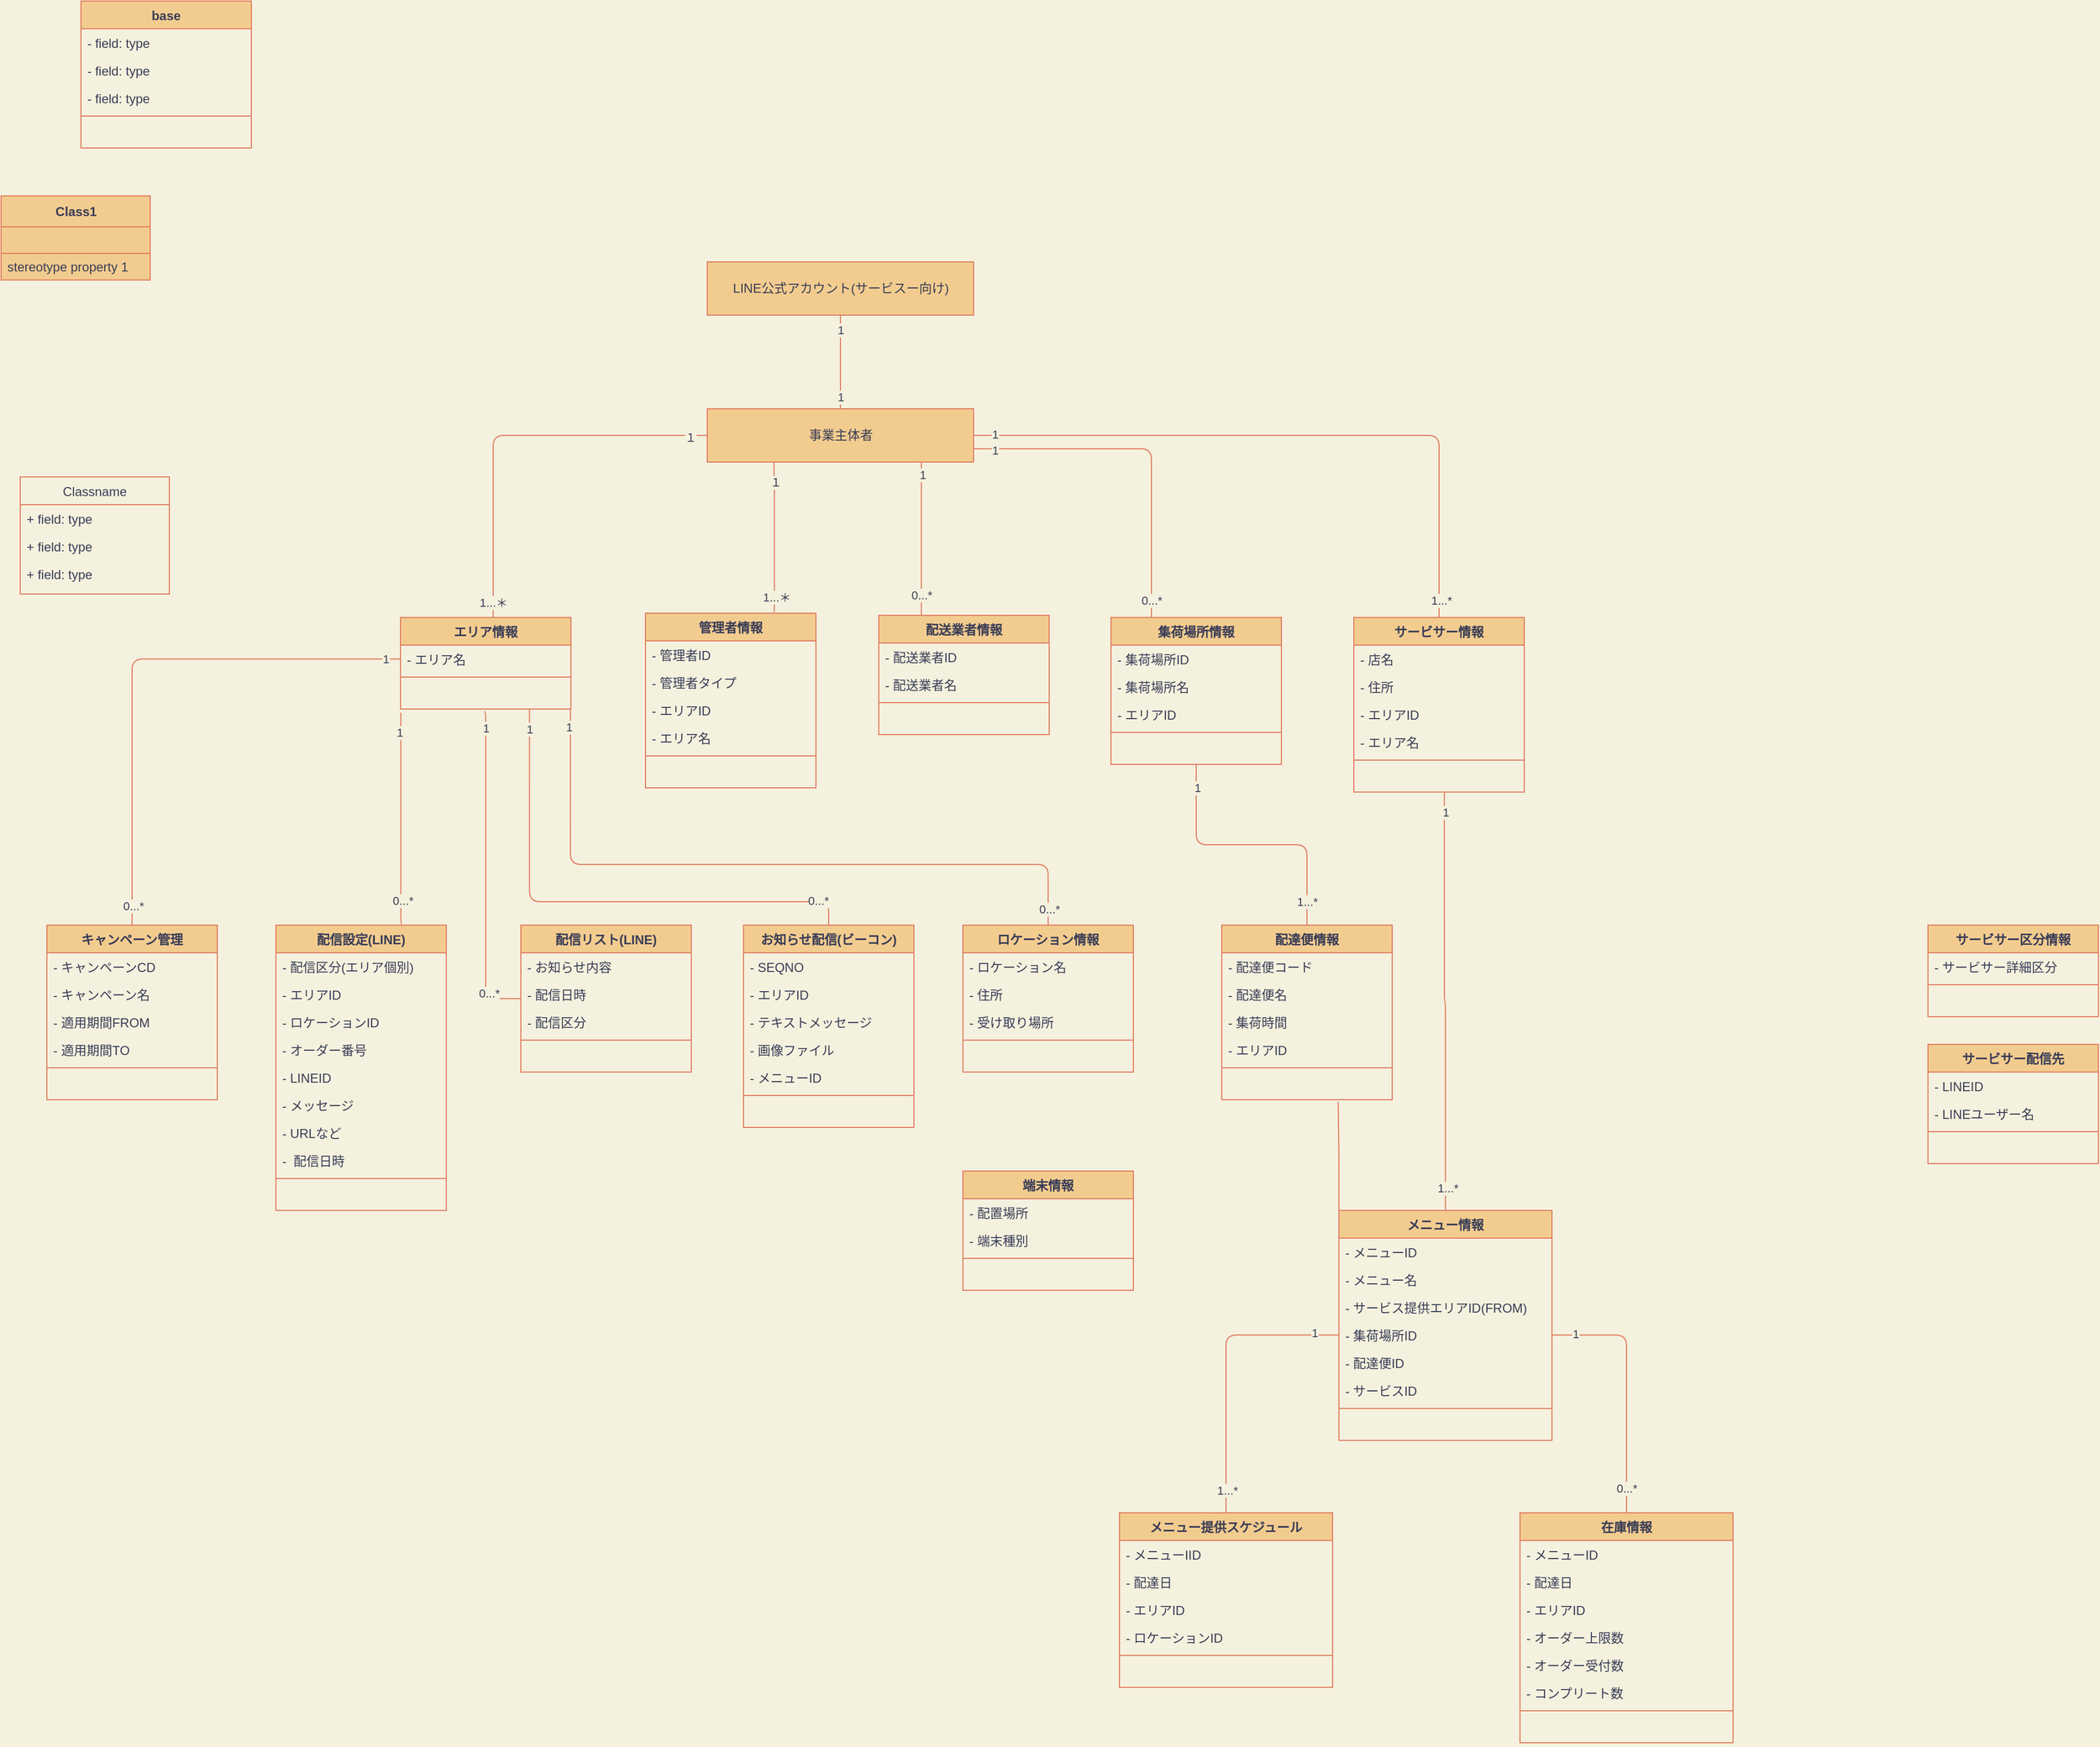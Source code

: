 <mxfile>
    <diagram id="DZdTzP7ruL3CBclmec16" name="第 1 页">
        <mxGraphModel dx="4665" dy="2937" grid="0" gridSize="10" guides="1" tooltips="1" connect="1" arrows="1" fold="1" page="1" pageScale="1" pageWidth="827" pageHeight="1169" background="#F4F1DE" math="0" shadow="0">
            <root>
                <mxCell id="0"/>
                <mxCell id="1" parent="0"/>
                <mxCell id="szVUktUDRKAKuhUNggWh-222" style="edgeStyle=orthogonalEdgeStyle;curved=0;rounded=1;sketch=0;orthogonalLoop=1;jettySize=auto;html=1;exitX=0.5;exitY=0;exitDx=0;exitDy=0;entryX=0.997;entryY=1.017;entryDx=0;entryDy=0;entryPerimeter=0;fontColor=#393C56;endArrow=none;endFill=0;endSize=6;strokeColor=#E07A5F;fillColor=#F2CC8F;labelBackgroundColor=#F4F1DE;" parent="1" source="34" target="65" edge="1">
                    <mxGeometry relative="1" as="geometry">
                        <Array as="points">
                            <mxPoint x="608" y="-57"/>
                            <mxPoint x="159" y="-57"/>
                        </Array>
                    </mxGeometry>
                </mxCell>
                <mxCell id="szVUktUDRKAKuhUNggWh-256" value="1" style="edgeLabel;html=1;align=center;verticalAlign=middle;resizable=0;points=[];fontColor=#393C56;labelBackgroundColor=#F4F1DE;" parent="szVUktUDRKAKuhUNggWh-222" vertex="1" connectable="0">
                    <mxGeometry x="0.954" y="-1" relative="1" as="geometry">
                        <mxPoint x="-3" y="1" as="offset"/>
                    </mxGeometry>
                </mxCell>
                <mxCell id="szVUktUDRKAKuhUNggWh-257" value="0...*" style="edgeLabel;html=1;align=center;verticalAlign=middle;resizable=0;points=[];fontColor=#393C56;labelBackgroundColor=#F4F1DE;" parent="szVUktUDRKAKuhUNggWh-222" vertex="1" connectable="0">
                    <mxGeometry x="-0.951" y="-1" relative="1" as="geometry">
                        <mxPoint y="1" as="offset"/>
                    </mxGeometry>
                </mxCell>
                <mxCell id="34" value="ロケーション情報" style="swimlane;fontStyle=1;align=center;verticalAlign=top;childLayout=stackLayout;horizontal=1;startSize=26;horizontalStack=0;resizeParent=1;resizeParentMax=0;resizeLast=0;collapsible=1;marginBottom=0;fontColor=#393C56;strokeColor=#E07A5F;fillColor=#F2CC8F;" parent="1" vertex="1">
                    <mxGeometry x="528" width="160" height="138" as="geometry"/>
                </mxCell>
                <mxCell id="35" value="- ロケーション名" style="text;strokeColor=none;fillColor=none;align=left;verticalAlign=top;spacingLeft=4;spacingRight=4;overflow=hidden;rotatable=0;points=[[0,0.5],[1,0.5]];portConstraint=eastwest;fontColor=#393C56;" parent="34" vertex="1">
                    <mxGeometry y="26" width="160" height="26" as="geometry"/>
                </mxCell>
                <mxCell id="36" value="- 住所" style="text;strokeColor=none;fillColor=none;align=left;verticalAlign=top;spacingLeft=4;spacingRight=4;overflow=hidden;rotatable=0;points=[[0,0.5],[1,0.5]];portConstraint=eastwest;fontColor=#393C56;" parent="34" vertex="1">
                    <mxGeometry y="52" width="160" height="26" as="geometry"/>
                </mxCell>
                <mxCell id="37" value="- 受け取り場所" style="text;strokeColor=none;fillColor=none;align=left;verticalAlign=top;spacingLeft=4;spacingRight=4;overflow=hidden;rotatable=0;points=[[0,0.5],[1,0.5]];portConstraint=eastwest;fontColor=#393C56;" parent="34" vertex="1">
                    <mxGeometry y="78" width="160" height="26" as="geometry"/>
                </mxCell>
                <mxCell id="38" value="" style="line;strokeWidth=1;fillColor=none;align=left;verticalAlign=middle;spacingTop=-1;spacingLeft=3;spacingRight=3;rotatable=0;labelPosition=right;points=[];portConstraint=eastwest;strokeColor=#E07A5F;fontColor=#393C56;labelBackgroundColor=#F4F1DE;" parent="34" vertex="1">
                    <mxGeometry y="104" width="160" height="8" as="geometry"/>
                </mxCell>
                <mxCell id="39" value=" " style="text;strokeColor=none;fillColor=none;align=left;verticalAlign=top;spacingLeft=4;spacingRight=4;overflow=hidden;rotatable=0;points=[[0,0.5],[1,0.5]];portConstraint=eastwest;fontColor=#393C56;" parent="34" vertex="1">
                    <mxGeometry y="112" width="160" height="26" as="geometry"/>
                </mxCell>
                <mxCell id="40" value="端末情報" style="swimlane;fontStyle=1;align=center;verticalAlign=top;childLayout=stackLayout;horizontal=1;startSize=26;horizontalStack=0;resizeParent=1;resizeParentMax=0;resizeLast=0;collapsible=1;marginBottom=0;fontColor=#393C56;strokeColor=#E07A5F;fillColor=#F2CC8F;" parent="1" vertex="1">
                    <mxGeometry x="528" y="231" width="160" height="112" as="geometry"/>
                </mxCell>
                <mxCell id="41" value="- 配置場所" style="text;strokeColor=none;fillColor=none;align=left;verticalAlign=top;spacingLeft=4;spacingRight=4;overflow=hidden;rotatable=0;points=[[0,0.5],[1,0.5]];portConstraint=eastwest;fontColor=#393C56;" parent="40" vertex="1">
                    <mxGeometry y="26" width="160" height="26" as="geometry"/>
                </mxCell>
                <mxCell id="42" value="- 端末種別" style="text;strokeColor=none;fillColor=none;align=left;verticalAlign=top;spacingLeft=4;spacingRight=4;overflow=hidden;rotatable=0;points=[[0,0.5],[1,0.5]];portConstraint=eastwest;fontColor=#393C56;" parent="40" vertex="1">
                    <mxGeometry y="52" width="160" height="26" as="geometry"/>
                </mxCell>
                <mxCell id="44" value="" style="line;strokeWidth=1;fillColor=none;align=left;verticalAlign=middle;spacingTop=-1;spacingLeft=3;spacingRight=3;rotatable=0;labelPosition=right;points=[];portConstraint=eastwest;strokeColor=#E07A5F;fontColor=#393C56;labelBackgroundColor=#F4F1DE;" parent="40" vertex="1">
                    <mxGeometry y="78" width="160" height="8" as="geometry"/>
                </mxCell>
                <mxCell id="45" value=" " style="text;strokeColor=none;fillColor=none;align=left;verticalAlign=top;spacingLeft=4;spacingRight=4;overflow=hidden;rotatable=0;points=[[0,0.5],[1,0.5]];portConstraint=eastwest;fontColor=#393C56;" parent="40" vertex="1">
                    <mxGeometry y="86" width="160" height="26" as="geometry"/>
                </mxCell>
                <mxCell id="szVUktUDRKAKuhUNggWh-221" style="edgeStyle=orthogonalEdgeStyle;curved=0;rounded=1;sketch=0;orthogonalLoop=1;jettySize=auto;html=1;entryX=0.757;entryY=1.017;entryDx=0;entryDy=0;entryPerimeter=0;fontColor=#393C56;endArrow=none;endFill=0;endSize=6;strokeColor=#E07A5F;fillColor=#F2CC8F;labelBackgroundColor=#F4F1DE;" parent="1" source="46" target="65" edge="1">
                    <mxGeometry relative="1" as="geometry">
                        <Array as="points">
                            <mxPoint x="402" y="-22"/>
                            <mxPoint x="121" y="-22"/>
                        </Array>
                    </mxGeometry>
                </mxCell>
                <mxCell id="szVUktUDRKAKuhUNggWh-254" value="1" style="edgeLabel;html=1;align=center;verticalAlign=middle;resizable=0;points=[];fontColor=#393C56;labelBackgroundColor=#F4F1DE;" parent="szVUktUDRKAKuhUNggWh-221" vertex="1" connectable="0">
                    <mxGeometry x="0.926" relative="1" as="geometry">
                        <mxPoint as="offset"/>
                    </mxGeometry>
                </mxCell>
                <mxCell id="szVUktUDRKAKuhUNggWh-258" value="0...*" style="edgeLabel;html=1;align=center;verticalAlign=middle;resizable=0;points=[];fontColor=#393C56;labelBackgroundColor=#F4F1DE;" parent="szVUktUDRKAKuhUNggWh-221" vertex="1" connectable="0">
                    <mxGeometry x="-0.868" y="-1" relative="1" as="geometry">
                        <mxPoint as="offset"/>
                    </mxGeometry>
                </mxCell>
                <mxCell id="46" value="お知らせ配信(ビーコン)" style="swimlane;fontStyle=1;align=center;verticalAlign=top;childLayout=stackLayout;horizontal=1;startSize=26;horizontalStack=0;resizeParent=1;resizeParentMax=0;resizeLast=0;collapsible=1;marginBottom=0;fontColor=#393C56;strokeColor=#E07A5F;fillColor=#F2CC8F;" parent="1" vertex="1">
                    <mxGeometry x="322" width="160" height="190" as="geometry"/>
                </mxCell>
                <mxCell id="47" value="- SEQNO" style="text;strokeColor=none;fillColor=none;align=left;verticalAlign=top;spacingLeft=4;spacingRight=4;overflow=hidden;rotatable=0;points=[[0,0.5],[1,0.5]];portConstraint=eastwest;fontColor=#393C56;" parent="46" vertex="1">
                    <mxGeometry y="26" width="160" height="26" as="geometry"/>
                </mxCell>
                <mxCell id="48" value="- エリアID" style="text;strokeColor=none;fillColor=none;align=left;verticalAlign=top;spacingLeft=4;spacingRight=4;overflow=hidden;rotatable=0;points=[[0,0.5],[1,0.5]];portConstraint=eastwest;fontColor=#393C56;" parent="46" vertex="1">
                    <mxGeometry y="52" width="160" height="26" as="geometry"/>
                </mxCell>
                <mxCell id="49" value="- テキストメッセージ" style="text;strokeColor=none;fillColor=none;align=left;verticalAlign=top;spacingLeft=4;spacingRight=4;overflow=hidden;rotatable=0;points=[[0,0.5],[1,0.5]];portConstraint=eastwest;fontColor=#393C56;" parent="46" vertex="1">
                    <mxGeometry y="78" width="160" height="26" as="geometry"/>
                </mxCell>
                <mxCell id="53" value="- 画像ファイル" style="text;strokeColor=none;fillColor=none;align=left;verticalAlign=top;spacingLeft=4;spacingRight=4;overflow=hidden;rotatable=0;points=[[0,0.5],[1,0.5]];portConstraint=eastwest;fontColor=#393C56;" parent="46" vertex="1">
                    <mxGeometry y="104" width="160" height="26" as="geometry"/>
                </mxCell>
                <mxCell id="52" value="- メニューID" style="text;strokeColor=none;fillColor=none;align=left;verticalAlign=top;spacingLeft=4;spacingRight=4;overflow=hidden;rotatable=0;points=[[0,0.5],[1,0.5]];portConstraint=eastwest;fontColor=#393C56;" parent="46" vertex="1">
                    <mxGeometry y="130" width="160" height="26" as="geometry"/>
                </mxCell>
                <mxCell id="50" value="" style="line;strokeWidth=1;fillColor=none;align=left;verticalAlign=middle;spacingTop=-1;spacingLeft=3;spacingRight=3;rotatable=0;labelPosition=right;points=[];portConstraint=eastwest;strokeColor=#E07A5F;fontColor=#393C56;labelBackgroundColor=#F4F1DE;" parent="46" vertex="1">
                    <mxGeometry y="156" width="160" height="8" as="geometry"/>
                </mxCell>
                <mxCell id="51" value=" " style="text;strokeColor=none;fillColor=none;align=left;verticalAlign=top;spacingLeft=4;spacingRight=4;overflow=hidden;rotatable=0;points=[[0,0.5],[1,0.5]];portConstraint=eastwest;fontColor=#393C56;" parent="46" vertex="1">
                    <mxGeometry y="164" width="160" height="26" as="geometry"/>
                </mxCell>
                <mxCell id="szVUktUDRKAKuhUNggWh-217" style="edgeStyle=orthogonalEdgeStyle;curved=0;rounded=1;sketch=0;orthogonalLoop=1;jettySize=auto;html=1;fontColor=#393C56;endArrow=none;endFill=0;endSize=6;strokeColor=#E07A5F;fillColor=#F2CC8F;labelBackgroundColor=#F4F1DE;" parent="1" source="54" edge="1">
                    <mxGeometry relative="1" as="geometry">
                        <mxPoint x="79" y="-201" as="targetPoint"/>
                        <Array as="points">
                            <mxPoint x="80" y="69"/>
                            <mxPoint x="80" y="-200"/>
                            <mxPoint x="79" y="-200"/>
                        </Array>
                    </mxGeometry>
                </mxCell>
                <mxCell id="szVUktUDRKAKuhUNggWh-253" value="1" style="edgeLabel;html=1;align=center;verticalAlign=middle;resizable=0;points=[];fontColor=#393C56;labelBackgroundColor=#F4F1DE;" parent="szVUktUDRKAKuhUNggWh-217" vertex="1" connectable="0">
                    <mxGeometry x="0.915" relative="1" as="geometry">
                        <mxPoint y="4" as="offset"/>
                    </mxGeometry>
                </mxCell>
                <mxCell id="szVUktUDRKAKuhUNggWh-261" value="0...*" style="edgeLabel;html=1;align=center;verticalAlign=middle;resizable=0;points=[];fontColor=#393C56;labelBackgroundColor=#F4F1DE;" parent="szVUktUDRKAKuhUNggWh-217" vertex="1" connectable="0">
                    <mxGeometry x="-0.75" y="-3" relative="1" as="geometry">
                        <mxPoint as="offset"/>
                    </mxGeometry>
                </mxCell>
                <mxCell id="54" value="配信リスト(LINE)" style="swimlane;fontStyle=1;align=center;verticalAlign=top;childLayout=stackLayout;horizontal=1;startSize=26;horizontalStack=0;resizeParent=1;resizeParentMax=0;resizeLast=0;collapsible=1;marginBottom=0;fontColor=#393C56;strokeColor=#E07A5F;fillColor=#F2CC8F;" parent="1" vertex="1">
                    <mxGeometry x="113" width="160" height="138" as="geometry"/>
                </mxCell>
                <mxCell id="55" value="- お知らせ内容" style="text;strokeColor=none;fillColor=none;align=left;verticalAlign=top;spacingLeft=4;spacingRight=4;overflow=hidden;rotatable=0;points=[[0,0.5],[1,0.5]];portConstraint=eastwest;fontColor=#393C56;" parent="54" vertex="1">
                    <mxGeometry y="26" width="160" height="26" as="geometry"/>
                </mxCell>
                <mxCell id="56" value="- 配信日時" style="text;strokeColor=none;fillColor=none;align=left;verticalAlign=top;spacingLeft=4;spacingRight=4;overflow=hidden;rotatable=0;points=[[0,0.5],[1,0.5]];portConstraint=eastwest;fontColor=#393C56;" parent="54" vertex="1">
                    <mxGeometry y="52" width="160" height="26" as="geometry"/>
                </mxCell>
                <mxCell id="57" value="- 配信区分" style="text;strokeColor=none;fillColor=none;align=left;verticalAlign=top;spacingLeft=4;spacingRight=4;overflow=hidden;rotatable=0;points=[[0,0.5],[1,0.5]];portConstraint=eastwest;fontColor=#393C56;" parent="54" vertex="1">
                    <mxGeometry y="78" width="160" height="26" as="geometry"/>
                </mxCell>
                <mxCell id="58" value="" style="line;strokeWidth=1;fillColor=none;align=left;verticalAlign=middle;spacingTop=-1;spacingLeft=3;spacingRight=3;rotatable=0;labelPosition=right;points=[];portConstraint=eastwest;strokeColor=#E07A5F;fontColor=#393C56;labelBackgroundColor=#F4F1DE;" parent="54" vertex="1">
                    <mxGeometry y="104" width="160" height="8" as="geometry"/>
                </mxCell>
                <mxCell id="59" value=" " style="text;strokeColor=none;fillColor=none;align=left;verticalAlign=top;spacingLeft=4;spacingRight=4;overflow=hidden;rotatable=0;points=[[0,0.5],[1,0.5]];portConstraint=eastwest;fontColor=#393C56;" parent="54" vertex="1">
                    <mxGeometry y="112" width="160" height="26" as="geometry"/>
                </mxCell>
                <mxCell id="szVUktUDRKAKuhUNggWh-195" style="edgeStyle=orthogonalEdgeStyle;curved=0;rounded=1;sketch=0;orthogonalLoop=1;jettySize=auto;html=1;fontColor=#393C56;endArrow=none;endFill=0;endSize=6;strokeColor=#E07A5F;fillColor=#F2CC8F;entryX=0.25;entryY=1;entryDx=0;entryDy=0;exitX=0.75;exitY=0;exitDx=0;exitDy=0;labelBackgroundColor=#F4F1DE;" parent="1" source="101" target="lwrUUXf4CSnTkYawOLpp-183" edge="1">
                    <mxGeometry relative="1" as="geometry">
                        <mxPoint x="426.216" y="-426.098" as="targetPoint"/>
                        <mxPoint x="351" y="-316" as="sourcePoint"/>
                        <Array as="points">
                            <mxPoint x="351" y="-410"/>
                            <mxPoint x="351" y="-410"/>
                        </Array>
                    </mxGeometry>
                </mxCell>
                <mxCell id="szVUktUDRKAKuhUNggWh-241" value="１" style="edgeLabel;html=1;align=center;verticalAlign=middle;resizable=0;points=[];fontColor=#393C56;labelBackgroundColor=#F4F1DE;" parent="szVUktUDRKAKuhUNggWh-195" vertex="1" connectable="0">
                    <mxGeometry x="0.731" y="-1" relative="1" as="geometry">
                        <mxPoint y="-1" as="offset"/>
                    </mxGeometry>
                </mxCell>
                <mxCell id="szVUktUDRKAKuhUNggWh-242" value="1...＊" style="edgeLabel;html=1;align=center;verticalAlign=middle;resizable=0;points=[];fontColor=#393C56;labelBackgroundColor=#F4F1DE;" parent="szVUktUDRKAKuhUNggWh-195" vertex="1" connectable="0">
                    <mxGeometry x="-0.793" y="-2" relative="1" as="geometry">
                        <mxPoint y="-1" as="offset"/>
                    </mxGeometry>
                </mxCell>
                <mxCell id="60" value="エリア情報" style="swimlane;fontStyle=1;align=center;verticalAlign=top;childLayout=stackLayout;horizontal=1;startSize=26;horizontalStack=0;resizeParent=1;resizeParentMax=0;resizeLast=0;collapsible=1;marginBottom=0;fontColor=#393C56;strokeColor=#E07A5F;fillColor=#F2CC8F;" parent="1" vertex="1">
                    <mxGeometry y="-289" width="160" height="86" as="geometry"/>
                </mxCell>
                <mxCell id="61" value="- エリア名" style="text;strokeColor=none;fillColor=none;align=left;verticalAlign=top;spacingLeft=4;spacingRight=4;overflow=hidden;rotatable=0;points=[[0,0.5],[1,0.5]];portConstraint=eastwest;fontColor=#393C56;" parent="60" vertex="1">
                    <mxGeometry y="26" width="160" height="26" as="geometry"/>
                </mxCell>
                <mxCell id="64" value="" style="line;strokeWidth=1;fillColor=none;align=left;verticalAlign=middle;spacingTop=-1;spacingLeft=3;spacingRight=3;rotatable=0;labelPosition=right;points=[];portConstraint=eastwest;strokeColor=#E07A5F;fontColor=#393C56;labelBackgroundColor=#F4F1DE;" parent="60" vertex="1">
                    <mxGeometry y="52" width="160" height="8" as="geometry"/>
                </mxCell>
                <mxCell id="65" value=" " style="text;strokeColor=none;fillColor=none;align=left;verticalAlign=top;spacingLeft=4;spacingRight=4;overflow=hidden;rotatable=0;points=[[0,0.5],[1,0.5]];portConstraint=eastwest;fontColor=#393C56;" parent="60" vertex="1">
                    <mxGeometry y="60" width="160" height="26" as="geometry"/>
                </mxCell>
                <mxCell id="szVUktUDRKAKuhUNggWh-228" style="edgeStyle=orthogonalEdgeStyle;curved=0;rounded=1;sketch=0;orthogonalLoop=1;jettySize=auto;html=1;exitX=0.75;exitY=0;exitDx=0;exitDy=0;fontColor=#393C56;endArrow=none;endFill=0;endSize=6;strokeColor=#E07A5F;fillColor=#F2CC8F;entryX=0.002;entryY=1.137;entryDx=0;entryDy=0;entryPerimeter=0;labelBackgroundColor=#F4F1DE;" parent="1" source="89" target="65" edge="1">
                    <mxGeometry relative="1" as="geometry">
                        <mxPoint x="18.765" y="-194.725" as="targetPoint"/>
                        <Array as="points">
                            <mxPoint/>
                        </Array>
                    </mxGeometry>
                </mxCell>
                <mxCell id="szVUktUDRKAKuhUNggWh-252" value="1" style="edgeLabel;html=1;align=center;verticalAlign=middle;resizable=0;points=[];fontColor=#393C56;labelBackgroundColor=#F4F1DE;" parent="szVUktUDRKAKuhUNggWh-228" vertex="1" connectable="0">
                    <mxGeometry x="0.861" y="-2" relative="1" as="geometry">
                        <mxPoint x="-4" y="4" as="offset"/>
                    </mxGeometry>
                </mxCell>
                <mxCell id="szVUktUDRKAKuhUNggWh-259" value="0...*" style="edgeLabel;html=1;align=center;verticalAlign=middle;resizable=0;points=[];fontColor=#393C56;labelBackgroundColor=#F4F1DE;" parent="szVUktUDRKAKuhUNggWh-228" vertex="1" connectable="0">
                    <mxGeometry x="-0.746" y="-1" relative="1" as="geometry">
                        <mxPoint as="offset"/>
                    </mxGeometry>
                </mxCell>
                <mxCell id="89" value="配信設定(LINE)" style="swimlane;fontStyle=1;align=center;verticalAlign=top;childLayout=stackLayout;horizontal=1;startSize=26;horizontalStack=0;resizeParent=1;resizeParentMax=0;resizeLast=0;collapsible=1;marginBottom=0;fontColor=#393C56;strokeColor=#E07A5F;fillColor=#F2CC8F;" parent="1" vertex="1">
                    <mxGeometry x="-117" width="160" height="268" as="geometry"/>
                </mxCell>
                <mxCell id="90" value="- 配信区分(エリア個別)" style="text;strokeColor=none;fillColor=none;align=left;verticalAlign=top;spacingLeft=4;spacingRight=4;overflow=hidden;rotatable=0;points=[[0,0.5],[1,0.5]];portConstraint=eastwest;fontColor=#393C56;" parent="89" vertex="1">
                    <mxGeometry y="26" width="160" height="26" as="geometry"/>
                </mxCell>
                <mxCell id="91" value="- エリアID" style="text;strokeColor=none;fillColor=none;align=left;verticalAlign=top;spacingLeft=4;spacingRight=4;overflow=hidden;rotatable=0;points=[[0,0.5],[1,0.5]];portConstraint=eastwest;fontColor=#393C56;" parent="89" vertex="1">
                    <mxGeometry y="52" width="160" height="26" as="geometry"/>
                </mxCell>
                <mxCell id="92" value="- ロケーションID" style="text;strokeColor=none;fillColor=none;align=left;verticalAlign=top;spacingLeft=4;spacingRight=4;overflow=hidden;rotatable=0;points=[[0,0.5],[1,0.5]];portConstraint=eastwest;fontColor=#393C56;" parent="89" vertex="1">
                    <mxGeometry y="78" width="160" height="26" as="geometry"/>
                </mxCell>
                <mxCell id="95" value="- オーダー番号" style="text;strokeColor=none;fillColor=none;align=left;verticalAlign=top;spacingLeft=4;spacingRight=4;overflow=hidden;rotatable=0;points=[[0,0.5],[1,0.5]];portConstraint=eastwest;fontColor=#393C56;" parent="89" vertex="1">
                    <mxGeometry y="104" width="160" height="26" as="geometry"/>
                </mxCell>
                <mxCell id="96" value="- LINEID" style="text;strokeColor=none;fillColor=none;align=left;verticalAlign=top;spacingLeft=4;spacingRight=4;overflow=hidden;rotatable=0;points=[[0,0.5],[1,0.5]];portConstraint=eastwest;fontColor=#393C56;" parent="89" vertex="1">
                    <mxGeometry y="130" width="160" height="26" as="geometry"/>
                </mxCell>
                <mxCell id="98" value="- メッセージ" style="text;strokeColor=none;fillColor=none;align=left;verticalAlign=top;spacingLeft=4;spacingRight=4;overflow=hidden;rotatable=0;points=[[0,0.5],[1,0.5]];portConstraint=eastwest;fontColor=#393C56;" parent="89" vertex="1">
                    <mxGeometry y="156" width="160" height="26" as="geometry"/>
                </mxCell>
                <mxCell id="97" value="- URLなど&#10;" style="text;strokeColor=none;fillColor=none;align=left;verticalAlign=top;spacingLeft=4;spacingRight=4;overflow=hidden;rotatable=0;points=[[0,0.5],[1,0.5]];portConstraint=eastwest;fontColor=#393C56;" parent="89" vertex="1">
                    <mxGeometry y="182" width="160" height="26" as="geometry"/>
                </mxCell>
                <mxCell id="99" value="-  配信日時" style="text;strokeColor=none;fillColor=none;align=left;verticalAlign=top;spacingLeft=4;spacingRight=4;overflow=hidden;rotatable=0;points=[[0,0.5],[1,0.5]];portConstraint=eastwest;fontColor=#393C56;" parent="89" vertex="1">
                    <mxGeometry y="208" width="160" height="26" as="geometry"/>
                </mxCell>
                <mxCell id="93" value="" style="line;strokeWidth=1;fillColor=none;align=left;verticalAlign=middle;spacingTop=-1;spacingLeft=3;spacingRight=3;rotatable=0;labelPosition=right;points=[];portConstraint=eastwest;strokeColor=#E07A5F;fontColor=#393C56;labelBackgroundColor=#F4F1DE;" parent="89" vertex="1">
                    <mxGeometry y="234" width="160" height="8" as="geometry"/>
                </mxCell>
                <mxCell id="94" value=" " style="text;strokeColor=none;fillColor=none;align=left;verticalAlign=top;spacingLeft=4;spacingRight=4;overflow=hidden;rotatable=0;points=[[0,0.5],[1,0.5]];portConstraint=eastwest;fontColor=#393C56;" parent="89" vertex="1">
                    <mxGeometry y="242" width="160" height="26" as="geometry"/>
                </mxCell>
                <mxCell id="szVUktUDRKAKuhUNggWh-193" style="edgeStyle=orthogonalEdgeStyle;curved=0;rounded=1;sketch=0;orthogonalLoop=1;jettySize=auto;html=1;entryX=0;entryY=0.5;entryDx=0;entryDy=0;fontColor=#393C56;endArrow=none;endFill=0;endSize=6;strokeColor=#E07A5F;fillColor=#F2CC8F;labelBackgroundColor=#F4F1DE;" parent="1" target="lwrUUXf4CSnTkYawOLpp-183" edge="1">
                    <mxGeometry relative="1" as="geometry">
                        <mxPoint x="87" y="-289" as="sourcePoint"/>
                        <Array as="points">
                            <mxPoint x="87" y="-460"/>
                        </Array>
                    </mxGeometry>
                </mxCell>
                <mxCell id="szVUktUDRKAKuhUNggWh-238" value="１" style="edgeLabel;html=1;align=center;verticalAlign=middle;resizable=0;points=[];fontColor=#393C56;labelBackgroundColor=#F4F1DE;" parent="szVUktUDRKAKuhUNggWh-193" vertex="1" connectable="0">
                    <mxGeometry x="0.914" y="-2" relative="1" as="geometry">
                        <mxPoint as="offset"/>
                    </mxGeometry>
                </mxCell>
                <mxCell id="szVUktUDRKAKuhUNggWh-239" value="1...＊" style="edgeLabel;html=1;align=center;verticalAlign=middle;resizable=0;points=[];fontColor=#393C56;labelBackgroundColor=#F4F1DE;" parent="szVUktUDRKAKuhUNggWh-193" vertex="1" connectable="0">
                    <mxGeometry x="-0.925" relative="1" as="geometry">
                        <mxPoint as="offset"/>
                    </mxGeometry>
                </mxCell>
                <mxCell id="101" value="管理者情報" style="swimlane;fontStyle=1;align=center;verticalAlign=top;childLayout=stackLayout;horizontal=1;startSize=26;horizontalStack=0;resizeParent=1;resizeParentMax=0;resizeLast=0;collapsible=1;marginBottom=0;fontColor=#393C56;strokeColor=#E07A5F;fillColor=#F2CC8F;" parent="1" vertex="1">
                    <mxGeometry x="230" y="-293" width="160" height="164" as="geometry"/>
                </mxCell>
                <mxCell id="102" value="- 管理者ID" style="text;strokeColor=none;fillColor=none;align=left;verticalAlign=top;spacingLeft=4;spacingRight=4;overflow=hidden;rotatable=0;points=[[0,0.5],[1,0.5]];portConstraint=eastwest;fontColor=#393C56;" parent="101" vertex="1">
                    <mxGeometry y="26" width="160" height="26" as="geometry"/>
                </mxCell>
                <mxCell id="103" value="- 管理者タイプ" style="text;strokeColor=none;fillColor=none;align=left;verticalAlign=top;spacingLeft=4;spacingRight=4;overflow=hidden;rotatable=0;points=[[0,0.5],[1,0.5]];portConstraint=eastwest;fontColor=#393C56;" parent="101" vertex="1">
                    <mxGeometry y="52" width="160" height="26" as="geometry"/>
                </mxCell>
                <mxCell id="104" value="- エリアID" style="text;strokeColor=none;fillColor=none;align=left;verticalAlign=top;spacingLeft=4;spacingRight=4;overflow=hidden;rotatable=0;points=[[0,0.5],[1,0.5]];portConstraint=eastwest;fontColor=#393C56;" parent="101" vertex="1">
                    <mxGeometry y="78" width="160" height="26" as="geometry"/>
                </mxCell>
                <mxCell id="119" value="- エリア名" style="text;strokeColor=none;fillColor=none;align=left;verticalAlign=top;spacingLeft=4;spacingRight=4;overflow=hidden;rotatable=0;points=[[0,0.5],[1,0.5]];portConstraint=eastwest;fontColor=#393C56;" parent="101" vertex="1">
                    <mxGeometry y="104" width="160" height="26" as="geometry"/>
                </mxCell>
                <mxCell id="105" value="" style="line;strokeWidth=1;fillColor=none;align=left;verticalAlign=middle;spacingTop=-1;spacingLeft=3;spacingRight=3;rotatable=0;labelPosition=right;points=[];portConstraint=eastwest;strokeColor=#E07A5F;fontColor=#393C56;labelBackgroundColor=#F4F1DE;" parent="101" vertex="1">
                    <mxGeometry y="130" width="160" height="8" as="geometry"/>
                </mxCell>
                <mxCell id="106" value=" " style="text;strokeColor=none;fillColor=none;align=left;verticalAlign=top;spacingLeft=4;spacingRight=4;overflow=hidden;rotatable=0;points=[[0,0.5],[1,0.5]];portConstraint=eastwest;fontColor=#393C56;" parent="101" vertex="1">
                    <mxGeometry y="138" width="160" height="26" as="geometry"/>
                </mxCell>
                <mxCell id="szVUktUDRKAKuhUNggWh-215" style="edgeStyle=orthogonalEdgeStyle;curved=0;rounded=1;sketch=0;orthogonalLoop=1;jettySize=auto;html=1;fontColor=#393C56;endArrow=none;endFill=0;endSize=6;strokeColor=#E07A5F;fillColor=#F2CC8F;labelBackgroundColor=#F4F1DE;" parent="1" source="107" target="61" edge="1">
                    <mxGeometry relative="1" as="geometry"/>
                </mxCell>
                <mxCell id="szVUktUDRKAKuhUNggWh-251" value="1" style="edgeLabel;html=1;align=center;verticalAlign=middle;resizable=0;points=[];fontColor=#393C56;labelBackgroundColor=#F4F1DE;" parent="szVUktUDRKAKuhUNggWh-215" vertex="1" connectable="0">
                    <mxGeometry x="0.943" relative="1" as="geometry">
                        <mxPoint as="offset"/>
                    </mxGeometry>
                </mxCell>
                <mxCell id="szVUktUDRKAKuhUNggWh-260" value="0...*" style="edgeLabel;html=1;align=center;verticalAlign=middle;resizable=0;points=[];fontColor=#393C56;labelBackgroundColor=#F4F1DE;" parent="szVUktUDRKAKuhUNggWh-215" vertex="1" connectable="0">
                    <mxGeometry x="-0.923" y="-1" relative="1" as="geometry">
                        <mxPoint y="1" as="offset"/>
                    </mxGeometry>
                </mxCell>
                <mxCell id="107" value="キャンペーン管理" style="swimlane;fontStyle=1;align=center;verticalAlign=top;childLayout=stackLayout;horizontal=1;startSize=26;horizontalStack=0;resizeParent=1;resizeParentMax=0;resizeLast=0;collapsible=1;marginBottom=0;fontColor=#393C56;strokeColor=#E07A5F;fillColor=#F2CC8F;" parent="1" vertex="1">
                    <mxGeometry x="-332" width="160" height="164" as="geometry"/>
                </mxCell>
                <mxCell id="108" value="- キャンペーンCD" style="text;strokeColor=none;fillColor=none;align=left;verticalAlign=top;spacingLeft=4;spacingRight=4;overflow=hidden;rotatable=0;points=[[0,0.5],[1,0.5]];portConstraint=eastwest;fontColor=#393C56;" parent="107" vertex="1">
                    <mxGeometry y="26" width="160" height="26" as="geometry"/>
                </mxCell>
                <mxCell id="109" value="- キャンペーン名" style="text;strokeColor=none;fillColor=none;align=left;verticalAlign=top;spacingLeft=4;spacingRight=4;overflow=hidden;rotatable=0;points=[[0,0.5],[1,0.5]];portConstraint=eastwest;fontColor=#393C56;" parent="107" vertex="1">
                    <mxGeometry y="52" width="160" height="26" as="geometry"/>
                </mxCell>
                <mxCell id="110" value="- 適用期間FROM&#10;&#10;" style="text;strokeColor=none;fillColor=none;align=left;verticalAlign=top;spacingLeft=4;spacingRight=4;overflow=hidden;rotatable=0;points=[[0,0.5],[1,0.5]];portConstraint=eastwest;fontColor=#393C56;" parent="107" vertex="1">
                    <mxGeometry y="78" width="160" height="26" as="geometry"/>
                </mxCell>
                <mxCell id="113" value="- 適用期間TO&#10;" style="text;strokeColor=none;fillColor=none;align=left;verticalAlign=top;spacingLeft=4;spacingRight=4;overflow=hidden;rotatable=0;points=[[0,0.5],[1,0.5]];portConstraint=eastwest;fontColor=#393C56;" parent="107" vertex="1">
                    <mxGeometry y="104" width="160" height="26" as="geometry"/>
                </mxCell>
                <mxCell id="111" value="" style="line;strokeWidth=1;fillColor=none;align=left;verticalAlign=middle;spacingTop=-1;spacingLeft=3;spacingRight=3;rotatable=0;labelPosition=right;points=[];portConstraint=eastwest;strokeColor=#E07A5F;fontColor=#393C56;labelBackgroundColor=#F4F1DE;" parent="107" vertex="1">
                    <mxGeometry y="130" width="160" height="8" as="geometry"/>
                </mxCell>
                <mxCell id="112" value=" " style="text;strokeColor=none;fillColor=none;align=left;verticalAlign=top;spacingLeft=4;spacingRight=4;overflow=hidden;rotatable=0;points=[[0,0.5],[1,0.5]];portConstraint=eastwest;fontColor=#393C56;" parent="107" vertex="1">
                    <mxGeometry y="138" width="160" height="26" as="geometry"/>
                </mxCell>
                <mxCell id="szVUktUDRKAKuhUNggWh-196" style="edgeStyle=orthogonalEdgeStyle;curved=0;rounded=1;sketch=0;orthogonalLoop=1;jettySize=auto;html=1;exitX=0.25;exitY=0;exitDx=0;exitDy=0;fontColor=#393C56;endArrow=none;endFill=0;endSize=6;strokeColor=#E07A5F;fillColor=#F2CC8F;labelBackgroundColor=#F4F1DE;" parent="1" source="120" edge="1">
                    <mxGeometry relative="1" as="geometry">
                        <mxPoint x="489" y="-443" as="targetPoint"/>
                    </mxGeometry>
                </mxCell>
                <mxCell id="szVUktUDRKAKuhUNggWh-244" value="1" style="edgeLabel;html=1;align=center;verticalAlign=middle;resizable=0;points=[];fontColor=#393C56;labelBackgroundColor=#F4F1DE;" parent="szVUktUDRKAKuhUNggWh-196" vertex="1" connectable="0">
                    <mxGeometry x="0.736" y="-1" relative="1" as="geometry">
                        <mxPoint as="offset"/>
                    </mxGeometry>
                </mxCell>
                <mxCell id="szVUktUDRKAKuhUNggWh-246" value="0...*" style="edgeLabel;html=1;align=center;verticalAlign=middle;resizable=0;points=[];fontColor=#393C56;labelBackgroundColor=#F4F1DE;" parent="szVUktUDRKAKuhUNggWh-196" vertex="1" connectable="0">
                    <mxGeometry x="-0.75" relative="1" as="geometry">
                        <mxPoint as="offset"/>
                    </mxGeometry>
                </mxCell>
                <mxCell id="120" value="配送業者情報" style="swimlane;fontStyle=1;align=center;verticalAlign=top;childLayout=stackLayout;horizontal=1;startSize=26;horizontalStack=0;resizeParent=1;resizeParentMax=0;resizeLast=0;collapsible=1;marginBottom=0;fontColor=#393C56;strokeColor=#E07A5F;fillColor=#F2CC8F;" parent="1" vertex="1">
                    <mxGeometry x="449" y="-291" width="160" height="112" as="geometry"/>
                </mxCell>
                <mxCell id="121" value="- 配送業者ID&#10;" style="text;strokeColor=none;fillColor=none;align=left;verticalAlign=top;spacingLeft=4;spacingRight=4;overflow=hidden;rotatable=0;points=[[0,0.5],[1,0.5]];portConstraint=eastwest;fontColor=#393C56;" parent="120" vertex="1">
                    <mxGeometry y="26" width="160" height="26" as="geometry"/>
                </mxCell>
                <mxCell id="122" value="- 配送業者名" style="text;strokeColor=none;fillColor=none;align=left;verticalAlign=top;spacingLeft=4;spacingRight=4;overflow=hidden;rotatable=0;points=[[0,0.5],[1,0.5]];portConstraint=eastwest;fontColor=#393C56;" parent="120" vertex="1">
                    <mxGeometry y="52" width="160" height="26" as="geometry"/>
                </mxCell>
                <mxCell id="124" value="" style="line;strokeWidth=1;fillColor=none;align=left;verticalAlign=middle;spacingTop=-1;spacingLeft=3;spacingRight=3;rotatable=0;labelPosition=right;points=[];portConstraint=eastwest;strokeColor=#E07A5F;fontColor=#393C56;labelBackgroundColor=#F4F1DE;" parent="120" vertex="1">
                    <mxGeometry y="78" width="160" height="8" as="geometry"/>
                </mxCell>
                <mxCell id="125" value=" " style="text;strokeColor=none;fillColor=none;align=left;verticalAlign=top;spacingLeft=4;spacingRight=4;overflow=hidden;rotatable=0;points=[[0,0.5],[1,0.5]];portConstraint=eastwest;fontColor=#393C56;" parent="120" vertex="1">
                    <mxGeometry y="86" width="160" height="26" as="geometry"/>
                </mxCell>
                <mxCell id="szVUktUDRKAKuhUNggWh-198" style="edgeStyle=orthogonalEdgeStyle;curved=0;rounded=1;sketch=0;orthogonalLoop=1;jettySize=auto;html=1;entryX=1;entryY=0.75;entryDx=0;entryDy=0;fontColor=#393C56;endArrow=none;endFill=0;endSize=6;strokeColor=#E07A5F;fillColor=#F2CC8F;labelBackgroundColor=#F4F1DE;" parent="1" source="126" target="lwrUUXf4CSnTkYawOLpp-183" edge="1">
                    <mxGeometry relative="1" as="geometry">
                        <Array as="points">
                            <mxPoint x="705" y="-447"/>
                        </Array>
                    </mxGeometry>
                </mxCell>
                <mxCell id="szVUktUDRKAKuhUNggWh-247" value="1" style="edgeLabel;html=1;align=center;verticalAlign=middle;resizable=0;points=[];fontColor=#393C56;labelBackgroundColor=#F4F1DE;" parent="szVUktUDRKAKuhUNggWh-198" vertex="1" connectable="0">
                    <mxGeometry x="0.877" y="1" relative="1" as="geometry">
                        <mxPoint as="offset"/>
                    </mxGeometry>
                </mxCell>
                <mxCell id="szVUktUDRKAKuhUNggWh-248" value="0...*" style="edgeLabel;html=1;align=center;verticalAlign=middle;resizable=0;points=[];fontColor=#393C56;labelBackgroundColor=#F4F1DE;" parent="szVUktUDRKAKuhUNggWh-198" vertex="1" connectable="0">
                    <mxGeometry x="-0.9" relative="1" as="geometry">
                        <mxPoint as="offset"/>
                    </mxGeometry>
                </mxCell>
                <mxCell id="126" value="集荷場所情報" style="swimlane;fontStyle=1;align=center;verticalAlign=top;childLayout=stackLayout;horizontal=1;startSize=26;horizontalStack=0;resizeParent=1;resizeParentMax=0;resizeLast=0;collapsible=1;marginBottom=0;fontColor=#393C56;strokeColor=#E07A5F;fillColor=#F2CC8F;" parent="1" vertex="1">
                    <mxGeometry x="667" y="-289" width="160" height="138" as="geometry"/>
                </mxCell>
                <mxCell id="127" value="- 集荷場所ID" style="text;strokeColor=none;fillColor=none;align=left;verticalAlign=top;spacingLeft=4;spacingRight=4;overflow=hidden;rotatable=0;points=[[0,0.5],[1,0.5]];portConstraint=eastwest;fontColor=#393C56;" parent="126" vertex="1">
                    <mxGeometry y="26" width="160" height="26" as="geometry"/>
                </mxCell>
                <mxCell id="128" value="- 集荷場所名" style="text;strokeColor=none;fillColor=none;align=left;verticalAlign=top;spacingLeft=4;spacingRight=4;overflow=hidden;rotatable=0;points=[[0,0.5],[1,0.5]];portConstraint=eastwest;fontColor=#393C56;" parent="126" vertex="1">
                    <mxGeometry y="52" width="160" height="26" as="geometry"/>
                </mxCell>
                <mxCell id="129" value="- エリアID" style="text;strokeColor=none;fillColor=none;align=left;verticalAlign=top;spacingLeft=4;spacingRight=4;overflow=hidden;rotatable=0;points=[[0,0.5],[1,0.5]];portConstraint=eastwest;fontColor=#393C56;" parent="126" vertex="1">
                    <mxGeometry y="78" width="160" height="26" as="geometry"/>
                </mxCell>
                <mxCell id="130" value="" style="line;strokeWidth=1;fillColor=none;align=left;verticalAlign=middle;spacingTop=-1;spacingLeft=3;spacingRight=3;rotatable=0;labelPosition=right;points=[];portConstraint=eastwest;strokeColor=#E07A5F;fontColor=#393C56;labelBackgroundColor=#F4F1DE;" parent="126" vertex="1">
                    <mxGeometry y="104" width="160" height="8" as="geometry"/>
                </mxCell>
                <mxCell id="131" value=" " style="text;strokeColor=none;fillColor=none;align=left;verticalAlign=top;spacingLeft=4;spacingRight=4;overflow=hidden;rotatable=0;points=[[0,0.5],[1,0.5]];portConstraint=eastwest;fontColor=#393C56;" parent="126" vertex="1">
                    <mxGeometry y="112" width="160" height="26" as="geometry"/>
                </mxCell>
                <mxCell id="szVUktUDRKAKuhUNggWh-229" style="edgeStyle=orthogonalEdgeStyle;curved=0;rounded=1;sketch=0;orthogonalLoop=1;jettySize=auto;html=1;fontColor=#393C56;endArrow=none;endFill=0;endSize=6;strokeColor=#E07A5F;fillColor=#F2CC8F;labelBackgroundColor=#F4F1DE;" parent="1" source="132" target="126" edge="1">
                    <mxGeometry relative="1" as="geometry"/>
                </mxCell>
                <mxCell id="szVUktUDRKAKuhUNggWh-262" value="1" style="edgeLabel;html=1;align=center;verticalAlign=middle;resizable=0;points=[];fontColor=#393C56;labelBackgroundColor=#F4F1DE;" parent="szVUktUDRKAKuhUNggWh-229" vertex="1" connectable="0">
                    <mxGeometry x="0.838" y="-1" relative="1" as="geometry">
                        <mxPoint y="1" as="offset"/>
                    </mxGeometry>
                </mxCell>
                <mxCell id="szVUktUDRKAKuhUNggWh-263" value="1...*" style="edgeLabel;html=1;align=center;verticalAlign=middle;resizable=0;points=[];fontColor=#393C56;labelBackgroundColor=#F4F1DE;" parent="szVUktUDRKAKuhUNggWh-229" vertex="1" connectable="0">
                    <mxGeometry x="-0.828" relative="1" as="geometry">
                        <mxPoint as="offset"/>
                    </mxGeometry>
                </mxCell>
                <mxCell id="132" value="配達便情報" style="swimlane;fontStyle=1;align=center;verticalAlign=top;childLayout=stackLayout;horizontal=1;startSize=26;horizontalStack=0;resizeParent=1;resizeParentMax=0;resizeLast=0;collapsible=1;marginBottom=0;fontColor=#393C56;strokeColor=#E07A5F;fillColor=#F2CC8F;" parent="1" vertex="1">
                    <mxGeometry x="771" width="160" height="164" as="geometry"/>
                </mxCell>
                <mxCell id="133" value="- 配達便コード" style="text;strokeColor=none;fillColor=none;align=left;verticalAlign=top;spacingLeft=4;spacingRight=4;overflow=hidden;rotatable=0;points=[[0,0.5],[1,0.5]];portConstraint=eastwest;fontColor=#393C56;" parent="132" vertex="1">
                    <mxGeometry y="26" width="160" height="26" as="geometry"/>
                </mxCell>
                <mxCell id="134" value="- 配達便名" style="text;strokeColor=none;fillColor=none;align=left;verticalAlign=top;spacingLeft=4;spacingRight=4;overflow=hidden;rotatable=0;points=[[0,0.5],[1,0.5]];portConstraint=eastwest;fontColor=#393C56;" parent="132" vertex="1">
                    <mxGeometry y="52" width="160" height="26" as="geometry"/>
                </mxCell>
                <mxCell id="135" value="- 集荷時間" style="text;strokeColor=none;fillColor=none;align=left;verticalAlign=top;spacingLeft=4;spacingRight=4;overflow=hidden;rotatable=0;points=[[0,0.5],[1,0.5]];portConstraint=eastwest;fontColor=#393C56;" parent="132" vertex="1">
                    <mxGeometry y="78" width="160" height="26" as="geometry"/>
                </mxCell>
                <mxCell id="138" value="- エリアID" style="text;strokeColor=none;fillColor=none;align=left;verticalAlign=top;spacingLeft=4;spacingRight=4;overflow=hidden;rotatable=0;points=[[0,0.5],[1,0.5]];portConstraint=eastwest;fontColor=#393C56;" parent="132" vertex="1">
                    <mxGeometry y="104" width="160" height="26" as="geometry"/>
                </mxCell>
                <mxCell id="136" value="" style="line;strokeWidth=1;fillColor=none;align=left;verticalAlign=middle;spacingTop=-1;spacingLeft=3;spacingRight=3;rotatable=0;labelPosition=right;points=[];portConstraint=eastwest;strokeColor=#E07A5F;fontColor=#393C56;labelBackgroundColor=#F4F1DE;" parent="132" vertex="1">
                    <mxGeometry y="130" width="160" height="8" as="geometry"/>
                </mxCell>
                <mxCell id="137" value=" " style="text;strokeColor=none;fillColor=none;align=left;verticalAlign=top;spacingLeft=4;spacingRight=4;overflow=hidden;rotatable=0;points=[[0,0.5],[1,0.5]];portConstraint=eastwest;fontColor=#393C56;" parent="132" vertex="1">
                    <mxGeometry y="138" width="160" height="26" as="geometry"/>
                </mxCell>
                <mxCell id="szVUktUDRKAKuhUNggWh-231" style="edgeStyle=orthogonalEdgeStyle;curved=0;rounded=1;sketch=0;orthogonalLoop=1;jettySize=auto;html=1;exitX=0.5;exitY=0;exitDx=0;exitDy=0;entryX=0.531;entryY=1.033;entryDx=0;entryDy=0;entryPerimeter=0;fontColor=#393C56;endArrow=none;endFill=0;endSize=6;strokeColor=#E07A5F;fillColor=#F2CC8F;labelBackgroundColor=#F4F1DE;" parent="1" source="139" target="171" edge="1">
                    <mxGeometry relative="1" as="geometry"/>
                </mxCell>
                <mxCell id="szVUktUDRKAKuhUNggWh-264" value="1" style="edgeLabel;html=1;align=center;verticalAlign=middle;resizable=0;points=[];fontColor=#393C56;labelBackgroundColor=#F4F1DE;" parent="szVUktUDRKAKuhUNggWh-231" vertex="1" connectable="0">
                    <mxGeometry x="0.913" y="-1" relative="1" as="geometry">
                        <mxPoint y="1" as="offset"/>
                    </mxGeometry>
                </mxCell>
                <mxCell id="szVUktUDRKAKuhUNggWh-265" value="1...*" style="edgeLabel;html=1;align=center;verticalAlign=middle;resizable=0;points=[];fontColor=#393C56;labelBackgroundColor=#F4F1DE;" parent="szVUktUDRKAKuhUNggWh-231" vertex="1" connectable="0">
                    <mxGeometry x="-0.89" y="-2" relative="1" as="geometry">
                        <mxPoint as="offset"/>
                    </mxGeometry>
                </mxCell>
                <mxCell id="szVUktUDRKAKuhUNggWh-234" style="edgeStyle=orthogonalEdgeStyle;curved=0;rounded=1;sketch=0;orthogonalLoop=1;jettySize=auto;html=1;exitX=0;exitY=0;exitDx=0;exitDy=0;entryX=0.683;entryY=1.079;entryDx=0;entryDy=0;entryPerimeter=0;fontColor=#393C56;endArrow=none;endFill=0;endSize=6;strokeColor=#E07A5F;fillColor=#F2CC8F;labelBackgroundColor=#F4F1DE;" parent="1" source="139" target="137" edge="1">
                    <mxGeometry relative="1" as="geometry">
                        <Array as="points">
                            <mxPoint x="881" y="216"/>
                            <mxPoint x="880" y="166"/>
                        </Array>
                    </mxGeometry>
                </mxCell>
                <mxCell id="139" value="メニュー情報" style="swimlane;fontStyle=1;align=center;verticalAlign=top;childLayout=stackLayout;horizontal=1;startSize=26;horizontalStack=0;resizeParent=1;resizeParentMax=0;resizeLast=0;collapsible=1;marginBottom=0;fontColor=#393C56;strokeColor=#E07A5F;fillColor=#F2CC8F;" parent="1" vertex="1">
                    <mxGeometry x="881" y="268" width="200" height="216" as="geometry"/>
                </mxCell>
                <mxCell id="140" value="- メニューID" style="text;strokeColor=none;fillColor=none;align=left;verticalAlign=top;spacingLeft=4;spacingRight=4;overflow=hidden;rotatable=0;points=[[0,0.5],[1,0.5]];portConstraint=eastwest;fontColor=#393C56;" parent="139" vertex="1">
                    <mxGeometry y="26" width="200" height="26" as="geometry"/>
                </mxCell>
                <mxCell id="141" value="- メニュー名" style="text;strokeColor=none;fillColor=none;align=left;verticalAlign=top;spacingLeft=4;spacingRight=4;overflow=hidden;rotatable=0;points=[[0,0.5],[1,0.5]];portConstraint=eastwest;fontColor=#393C56;" parent="139" vertex="1">
                    <mxGeometry y="52" width="200" height="26" as="geometry"/>
                </mxCell>
                <mxCell id="142" value="- サービス提供エリアID(FROM)" style="text;strokeColor=none;fillColor=none;align=left;verticalAlign=top;spacingLeft=4;spacingRight=4;overflow=hidden;rotatable=0;points=[[0,0.5],[1,0.5]];portConstraint=eastwest;fontColor=#393C56;" parent="139" vertex="1">
                    <mxGeometry y="78" width="200" height="26" as="geometry"/>
                </mxCell>
                <mxCell id="143" value="- 集荷場所ID" style="text;strokeColor=none;fillColor=none;align=left;verticalAlign=top;spacingLeft=4;spacingRight=4;overflow=hidden;rotatable=0;points=[[0,0.5],[1,0.5]];portConstraint=eastwest;fontColor=#393C56;" parent="139" vertex="1">
                    <mxGeometry y="104" width="200" height="26" as="geometry"/>
                </mxCell>
                <mxCell id="146" value="- 配達便ID" style="text;strokeColor=none;fillColor=none;align=left;verticalAlign=top;spacingLeft=4;spacingRight=4;overflow=hidden;rotatable=0;points=[[0,0.5],[1,0.5]];portConstraint=eastwest;fontColor=#393C56;" parent="139" vertex="1">
                    <mxGeometry y="130" width="200" height="26" as="geometry"/>
                </mxCell>
                <mxCell id="147" value="- サービスID" style="text;strokeColor=none;fillColor=none;align=left;verticalAlign=top;spacingLeft=4;spacingRight=4;overflow=hidden;rotatable=0;points=[[0,0.5],[1,0.5]];portConstraint=eastwest;fontColor=#393C56;" parent="139" vertex="1">
                    <mxGeometry y="156" width="200" height="26" as="geometry"/>
                </mxCell>
                <mxCell id="144" value="" style="line;strokeWidth=1;fillColor=none;align=left;verticalAlign=middle;spacingTop=-1;spacingLeft=3;spacingRight=3;rotatable=0;labelPosition=right;points=[];portConstraint=eastwest;strokeColor=#E07A5F;fontColor=#393C56;labelBackgroundColor=#F4F1DE;" parent="139" vertex="1">
                    <mxGeometry y="182" width="200" height="8" as="geometry"/>
                </mxCell>
                <mxCell id="145" value=" " style="text;strokeColor=none;fillColor=none;align=left;verticalAlign=top;spacingLeft=4;spacingRight=4;overflow=hidden;rotatable=0;points=[[0,0.5],[1,0.5]];portConstraint=eastwest;fontColor=#393C56;" parent="139" vertex="1">
                    <mxGeometry y="190" width="200" height="26" as="geometry"/>
                </mxCell>
                <mxCell id="149" value="メニュー提供スケジュール" style="swimlane;fontStyle=1;align=center;verticalAlign=top;childLayout=stackLayout;horizontal=1;startSize=26;horizontalStack=0;resizeParent=1;resizeParentMax=0;resizeLast=0;collapsible=1;marginBottom=0;fontColor=#393C56;strokeColor=#E07A5F;fillColor=#F2CC8F;" parent="1" vertex="1">
                    <mxGeometry x="675" y="552" width="200" height="164" as="geometry"/>
                </mxCell>
                <mxCell id="150" value="- メニューIID" style="text;strokeColor=none;fillColor=none;align=left;verticalAlign=top;spacingLeft=4;spacingRight=4;overflow=hidden;rotatable=0;points=[[0,0.5],[1,0.5]];portConstraint=eastwest;fontColor=#393C56;" parent="149" vertex="1">
                    <mxGeometry y="26" width="200" height="26" as="geometry"/>
                </mxCell>
                <mxCell id="151" value="- 配達日" style="text;strokeColor=none;fillColor=none;align=left;verticalAlign=top;spacingLeft=4;spacingRight=4;overflow=hidden;rotatable=0;points=[[0,0.5],[1,0.5]];portConstraint=eastwest;fontColor=#393C56;" parent="149" vertex="1">
                    <mxGeometry y="52" width="200" height="26" as="geometry"/>
                </mxCell>
                <mxCell id="152" value="- エリアID" style="text;strokeColor=none;fillColor=none;align=left;verticalAlign=top;spacingLeft=4;spacingRight=4;overflow=hidden;rotatable=0;points=[[0,0.5],[1,0.5]];portConstraint=eastwest;fontColor=#393C56;" parent="149" vertex="1">
                    <mxGeometry y="78" width="200" height="26" as="geometry"/>
                </mxCell>
                <mxCell id="153" value="- ロケーションID" style="text;strokeColor=none;fillColor=none;align=left;verticalAlign=top;spacingLeft=4;spacingRight=4;overflow=hidden;rotatable=0;points=[[0,0.5],[1,0.5]];portConstraint=eastwest;fontColor=#393C56;" parent="149" vertex="1">
                    <mxGeometry y="104" width="200" height="26" as="geometry"/>
                </mxCell>
                <mxCell id="154" value="" style="line;strokeWidth=1;fillColor=none;align=left;verticalAlign=middle;spacingTop=-1;spacingLeft=3;spacingRight=3;rotatable=0;labelPosition=right;points=[];portConstraint=eastwest;strokeColor=#E07A5F;fontColor=#393C56;labelBackgroundColor=#F4F1DE;" parent="149" vertex="1">
                    <mxGeometry y="130" width="200" height="8" as="geometry"/>
                </mxCell>
                <mxCell id="155" value=" " style="text;strokeColor=none;fillColor=none;align=left;verticalAlign=top;spacingLeft=4;spacingRight=4;overflow=hidden;rotatable=0;points=[[0,0.5],[1,0.5]];portConstraint=eastwest;fontColor=#393C56;" parent="149" vertex="1">
                    <mxGeometry y="138" width="200" height="26" as="geometry"/>
                </mxCell>
                <mxCell id="156" value="在庫情報" style="swimlane;fontStyle=1;align=center;verticalAlign=top;childLayout=stackLayout;horizontal=1;startSize=26;horizontalStack=0;resizeParent=1;resizeParentMax=0;resizeLast=0;collapsible=1;marginBottom=0;fontColor=#393C56;strokeColor=#E07A5F;fillColor=#F2CC8F;" parent="1" vertex="1">
                    <mxGeometry x="1051" y="552" width="200" height="216" as="geometry"/>
                </mxCell>
                <mxCell id="157" value="- メニューID" style="text;strokeColor=none;fillColor=none;align=left;verticalAlign=top;spacingLeft=4;spacingRight=4;overflow=hidden;rotatable=0;points=[[0,0.5],[1,0.5]];portConstraint=eastwest;fontColor=#393C56;" parent="156" vertex="1">
                    <mxGeometry y="26" width="200" height="26" as="geometry"/>
                </mxCell>
                <mxCell id="158" value="- 配達日" style="text;strokeColor=none;fillColor=none;align=left;verticalAlign=top;spacingLeft=4;spacingRight=4;overflow=hidden;rotatable=0;points=[[0,0.5],[1,0.5]];portConstraint=eastwest;fontColor=#393C56;" parent="156" vertex="1">
                    <mxGeometry y="52" width="200" height="26" as="geometry"/>
                </mxCell>
                <mxCell id="159" value="- エリアID" style="text;strokeColor=none;fillColor=none;align=left;verticalAlign=top;spacingLeft=4;spacingRight=4;overflow=hidden;rotatable=0;points=[[0,0.5],[1,0.5]];portConstraint=eastwest;fontColor=#393C56;" parent="156" vertex="1">
                    <mxGeometry y="78" width="200" height="26" as="geometry"/>
                </mxCell>
                <mxCell id="160" value="- オーダー上限数" style="text;strokeColor=none;fillColor=none;align=left;verticalAlign=top;spacingLeft=4;spacingRight=4;overflow=hidden;rotatable=0;points=[[0,0.5],[1,0.5]];portConstraint=eastwest;fontColor=#393C56;" parent="156" vertex="1">
                    <mxGeometry y="104" width="200" height="26" as="geometry"/>
                </mxCell>
                <mxCell id="161" value="- オーダー受付数" style="text;strokeColor=none;fillColor=none;align=left;verticalAlign=top;spacingLeft=4;spacingRight=4;overflow=hidden;rotatable=0;points=[[0,0.5],[1,0.5]];portConstraint=eastwest;fontColor=#393C56;" parent="156" vertex="1">
                    <mxGeometry y="130" width="200" height="26" as="geometry"/>
                </mxCell>
                <mxCell id="162" value="- コンプリート数" style="text;strokeColor=none;fillColor=none;align=left;verticalAlign=top;spacingLeft=4;spacingRight=4;overflow=hidden;rotatable=0;points=[[0,0.5],[1,0.5]];portConstraint=eastwest;fontColor=#393C56;" parent="156" vertex="1">
                    <mxGeometry y="156" width="200" height="26" as="geometry"/>
                </mxCell>
                <mxCell id="163" value="" style="line;strokeWidth=1;fillColor=none;align=left;verticalAlign=middle;spacingTop=-1;spacingLeft=3;spacingRight=3;rotatable=0;labelPosition=right;points=[];portConstraint=eastwest;strokeColor=#E07A5F;fontColor=#393C56;labelBackgroundColor=#F4F1DE;" parent="156" vertex="1">
                    <mxGeometry y="182" width="200" height="8" as="geometry"/>
                </mxCell>
                <mxCell id="164" value=" " style="text;strokeColor=none;fillColor=none;align=left;verticalAlign=top;spacingLeft=4;spacingRight=4;overflow=hidden;rotatable=0;points=[[0,0.5],[1,0.5]];portConstraint=eastwest;fontColor=#393C56;" parent="156" vertex="1">
                    <mxGeometry y="190" width="200" height="26" as="geometry"/>
                </mxCell>
                <mxCell id="165" value="サービサー情報" style="swimlane;fontStyle=1;align=center;verticalAlign=top;childLayout=stackLayout;horizontal=1;startSize=26;horizontalStack=0;resizeParent=1;resizeParentMax=0;resizeLast=0;collapsible=1;marginBottom=0;fontColor=#393C56;strokeColor=#E07A5F;fillColor=#F2CC8F;" parent="1" vertex="1">
                    <mxGeometry x="895" y="-289" width="160" height="164" as="geometry"/>
                </mxCell>
                <mxCell id="166" value="- 店名" style="text;strokeColor=none;fillColor=none;align=left;verticalAlign=top;spacingLeft=4;spacingRight=4;overflow=hidden;rotatable=0;points=[[0,0.5],[1,0.5]];portConstraint=eastwest;fontColor=#393C56;" parent="165" vertex="1">
                    <mxGeometry y="26" width="160" height="26" as="geometry"/>
                </mxCell>
                <mxCell id="167" value="- 住所" style="text;strokeColor=none;fillColor=none;align=left;verticalAlign=top;spacingLeft=4;spacingRight=4;overflow=hidden;rotatable=0;points=[[0,0.5],[1,0.5]];portConstraint=eastwest;fontColor=#393C56;" parent="165" vertex="1">
                    <mxGeometry y="52" width="160" height="26" as="geometry"/>
                </mxCell>
                <mxCell id="168" value="- エリアID" style="text;strokeColor=none;fillColor=none;align=left;verticalAlign=top;spacingLeft=4;spacingRight=4;overflow=hidden;rotatable=0;points=[[0,0.5],[1,0.5]];portConstraint=eastwest;fontColor=#393C56;" parent="165" vertex="1">
                    <mxGeometry y="78" width="160" height="26" as="geometry"/>
                </mxCell>
                <mxCell id="169" value="- エリア名" style="text;strokeColor=none;fillColor=none;align=left;verticalAlign=top;spacingLeft=4;spacingRight=4;overflow=hidden;rotatable=0;points=[[0,0.5],[1,0.5]];portConstraint=eastwest;fontColor=#393C56;" parent="165" vertex="1">
                    <mxGeometry y="104" width="160" height="26" as="geometry"/>
                </mxCell>
                <mxCell id="170" value="" style="line;strokeWidth=1;fillColor=none;align=left;verticalAlign=middle;spacingTop=-1;spacingLeft=3;spacingRight=3;rotatable=0;labelPosition=right;points=[];portConstraint=eastwest;strokeColor=#E07A5F;fontColor=#393C56;labelBackgroundColor=#F4F1DE;" parent="165" vertex="1">
                    <mxGeometry y="130" width="160" height="8" as="geometry"/>
                </mxCell>
                <mxCell id="171" value=" " style="text;strokeColor=none;fillColor=none;align=left;verticalAlign=top;spacingLeft=4;spacingRight=4;overflow=hidden;rotatable=0;points=[[0,0.5],[1,0.5]];portConstraint=eastwest;fontColor=#393C56;" parent="165" vertex="1">
                    <mxGeometry y="138" width="160" height="26" as="geometry"/>
                </mxCell>
                <mxCell id="172" value="サービサー区分情報" style="swimlane;fontStyle=1;align=center;verticalAlign=top;childLayout=stackLayout;horizontal=1;startSize=26;horizontalStack=0;resizeParent=1;resizeParentMax=0;resizeLast=0;collapsible=1;marginBottom=0;fontColor=#393C56;strokeColor=#E07A5F;fillColor=#F2CC8F;" parent="1" vertex="1">
                    <mxGeometry x="1434" width="160" height="86" as="geometry"/>
                </mxCell>
                <mxCell id="173" value="- サービサー詳細区分" style="text;strokeColor=none;fillColor=none;align=left;verticalAlign=top;spacingLeft=4;spacingRight=4;overflow=hidden;rotatable=0;points=[[0,0.5],[1,0.5]];portConstraint=eastwest;fontColor=#393C56;" parent="172" vertex="1">
                    <mxGeometry y="26" width="160" height="26" as="geometry"/>
                </mxCell>
                <mxCell id="174" value="" style="line;strokeWidth=1;fillColor=none;align=left;verticalAlign=middle;spacingTop=-1;spacingLeft=3;spacingRight=3;rotatable=0;labelPosition=right;points=[];portConstraint=eastwest;strokeColor=#E07A5F;fontColor=#393C56;labelBackgroundColor=#F4F1DE;" parent="172" vertex="1">
                    <mxGeometry y="52" width="160" height="8" as="geometry"/>
                </mxCell>
                <mxCell id="175" value=" " style="text;strokeColor=none;fillColor=none;align=left;verticalAlign=top;spacingLeft=4;spacingRight=4;overflow=hidden;rotatable=0;points=[[0,0.5],[1,0.5]];portConstraint=eastwest;fontColor=#393C56;" parent="172" vertex="1">
                    <mxGeometry y="60" width="160" height="26" as="geometry"/>
                </mxCell>
                <mxCell id="176" value="サービサー配信先" style="swimlane;fontStyle=1;align=center;verticalAlign=top;childLayout=stackLayout;horizontal=1;startSize=26;horizontalStack=0;resizeParent=1;resizeParentMax=0;resizeLast=0;collapsible=1;marginBottom=0;fontColor=#393C56;strokeColor=#E07A5F;fillColor=#F2CC8F;" parent="1" vertex="1">
                    <mxGeometry x="1434" y="112" width="160" height="112" as="geometry"/>
                </mxCell>
                <mxCell id="177" value="- LINEID&#10;" style="text;strokeColor=none;fillColor=none;align=left;verticalAlign=top;spacingLeft=4;spacingRight=4;overflow=hidden;rotatable=0;points=[[0,0.5],[1,0.5]];portConstraint=eastwest;fontColor=#393C56;" parent="176" vertex="1">
                    <mxGeometry y="26" width="160" height="26" as="geometry"/>
                </mxCell>
                <mxCell id="178" value="- LINEユーザー名" style="text;strokeColor=none;fillColor=none;align=left;verticalAlign=top;spacingLeft=4;spacingRight=4;overflow=hidden;rotatable=0;points=[[0,0.5],[1,0.5]];portConstraint=eastwest;fontColor=#393C56;" parent="176" vertex="1">
                    <mxGeometry y="52" width="160" height="26" as="geometry"/>
                </mxCell>
                <mxCell id="179" value="" style="line;strokeWidth=1;fillColor=none;align=left;verticalAlign=middle;spacingTop=-1;spacingLeft=3;spacingRight=3;rotatable=0;labelPosition=right;points=[];portConstraint=eastwest;strokeColor=#E07A5F;fontColor=#393C56;labelBackgroundColor=#F4F1DE;" parent="176" vertex="1">
                    <mxGeometry y="78" width="160" height="8" as="geometry"/>
                </mxCell>
                <mxCell id="180" value=" " style="text;strokeColor=none;fillColor=none;align=left;verticalAlign=top;spacingLeft=4;spacingRight=4;overflow=hidden;rotatable=0;points=[[0,0.5],[1,0.5]];portConstraint=eastwest;fontColor=#393C56;" parent="176" vertex="1">
                    <mxGeometry y="86" width="160" height="26" as="geometry"/>
                </mxCell>
                <mxCell id="szVUktUDRKAKuhUNggWh-187" style="edgeStyle=orthogonalEdgeStyle;curved=0;rounded=1;sketch=0;orthogonalLoop=1;jettySize=auto;html=1;entryX=0.5;entryY=1;entryDx=0;entryDy=0;fontColor=#393C56;strokeColor=#E07A5F;fillColor=#F2CC8F;endSize=6;endArrow=none;endFill=0;labelBackgroundColor=#F4F1DE;" parent="1" source="lwrUUXf4CSnTkYawOLpp-183" target="szVUktUDRKAKuhUNggWh-186" edge="1">
                    <mxGeometry relative="1" as="geometry"/>
                </mxCell>
                <mxCell id="szVUktUDRKAKuhUNggWh-189" value="1" style="edgeLabel;html=1;align=center;verticalAlign=middle;resizable=0;points=[];fontColor=#393C56;labelBackgroundColor=#F4F1DE;" parent="szVUktUDRKAKuhUNggWh-187" vertex="1" connectable="0">
                    <mxGeometry x="0.682" relative="1" as="geometry">
                        <mxPoint as="offset"/>
                    </mxGeometry>
                </mxCell>
                <mxCell id="szVUktUDRKAKuhUNggWh-191" value="1" style="edgeLabel;html=1;align=center;verticalAlign=middle;resizable=0;points=[];fontColor=#393C56;labelBackgroundColor=#F4F1DE;" parent="szVUktUDRKAKuhUNggWh-187" vertex="1" connectable="0">
                    <mxGeometry x="-0.748" relative="1" as="geometry">
                        <mxPoint as="offset"/>
                    </mxGeometry>
                </mxCell>
                <mxCell id="szVUktUDRKAKuhUNggWh-199" style="edgeStyle=orthogonalEdgeStyle;curved=0;rounded=1;sketch=0;orthogonalLoop=1;jettySize=auto;html=1;entryX=0.5;entryY=0;entryDx=0;entryDy=0;fontColor=#393C56;endArrow=none;endFill=0;endSize=6;strokeColor=#E07A5F;fillColor=#F2CC8F;labelBackgroundColor=#F4F1DE;" parent="1" source="lwrUUXf4CSnTkYawOLpp-183" target="165" edge="1">
                    <mxGeometry relative="1" as="geometry"/>
                </mxCell>
                <mxCell id="szVUktUDRKAKuhUNggWh-249" value="1" style="edgeLabel;html=1;align=center;verticalAlign=middle;resizable=0;points=[];fontColor=#393C56;labelBackgroundColor=#F4F1DE;" parent="szVUktUDRKAKuhUNggWh-199" vertex="1" connectable="0">
                    <mxGeometry x="-0.934" y="1" relative="1" as="geometry">
                        <mxPoint as="offset"/>
                    </mxGeometry>
                </mxCell>
                <mxCell id="szVUktUDRKAKuhUNggWh-250" value="1...*" style="edgeLabel;html=1;align=center;verticalAlign=middle;resizable=0;points=[];fontColor=#393C56;labelBackgroundColor=#F4F1DE;" parent="szVUktUDRKAKuhUNggWh-199" vertex="1" connectable="0">
                    <mxGeometry x="0.946" y="2" relative="1" as="geometry">
                        <mxPoint as="offset"/>
                    </mxGeometry>
                </mxCell>
                <mxCell id="lwrUUXf4CSnTkYawOLpp-183" value="事業主体者" style="html=1;rounded=0;sketch=0;fontColor=#393C56;strokeColor=#E07A5F;fillColor=#F2CC8F;" parent="1" vertex="1">
                    <mxGeometry x="288" y="-485" width="250" height="50" as="geometry"/>
                </mxCell>
                <mxCell id="szVUktUDRKAKuhUNggWh-186" value="LINE公式アカウント(サービスー向け)" style="html=1;rounded=0;sketch=0;fontColor=#393C56;strokeColor=#E07A5F;fillColor=#F2CC8F;" parent="1" vertex="1">
                    <mxGeometry x="288" y="-623" width="250" height="50" as="geometry"/>
                </mxCell>
                <mxCell id="szVUktUDRKAKuhUNggWh-200" value="base" style="swimlane;fontStyle=1;align=center;verticalAlign=top;childLayout=stackLayout;horizontal=1;startSize=26;horizontalStack=0;resizeParent=1;resizeParentMax=0;resizeLast=0;collapsible=1;marginBottom=0;fontColor=#393C56;strokeColor=#E07A5F;fillColor=#F2CC8F;" parent="1" vertex="1">
                    <mxGeometry x="-300" y="-868" width="160" height="138" as="geometry"/>
                </mxCell>
                <mxCell id="szVUktUDRKAKuhUNggWh-201" value="- field: type" style="text;strokeColor=none;fillColor=none;align=left;verticalAlign=top;spacingLeft=4;spacingRight=4;overflow=hidden;rotatable=0;points=[[0,0.5],[1,0.5]];portConstraint=eastwest;fontColor=#393C56;" parent="szVUktUDRKAKuhUNggWh-200" vertex="1">
                    <mxGeometry y="26" width="160" height="26" as="geometry"/>
                </mxCell>
                <mxCell id="szVUktUDRKAKuhUNggWh-202" value="- field: type" style="text;strokeColor=none;fillColor=none;align=left;verticalAlign=top;spacingLeft=4;spacingRight=4;overflow=hidden;rotatable=0;points=[[0,0.5],[1,0.5]];portConstraint=eastwest;fontColor=#393C56;" parent="szVUktUDRKAKuhUNggWh-200" vertex="1">
                    <mxGeometry y="52" width="160" height="26" as="geometry"/>
                </mxCell>
                <mxCell id="szVUktUDRKAKuhUNggWh-203" value="- field: type" style="text;strokeColor=none;fillColor=none;align=left;verticalAlign=top;spacingLeft=4;spacingRight=4;overflow=hidden;rotatable=0;points=[[0,0.5],[1,0.5]];portConstraint=eastwest;fontColor=#393C56;" parent="szVUktUDRKAKuhUNggWh-200" vertex="1">
                    <mxGeometry y="78" width="160" height="26" as="geometry"/>
                </mxCell>
                <mxCell id="szVUktUDRKAKuhUNggWh-204" value="" style="line;strokeWidth=1;fillColor=none;align=left;verticalAlign=middle;spacingTop=-1;spacingLeft=3;spacingRight=3;rotatable=0;labelPosition=right;points=[];portConstraint=eastwest;strokeColor=#E07A5F;fontColor=#393C56;labelBackgroundColor=#F4F1DE;" parent="szVUktUDRKAKuhUNggWh-200" vertex="1">
                    <mxGeometry y="104" width="160" height="8" as="geometry"/>
                </mxCell>
                <mxCell id="szVUktUDRKAKuhUNggWh-205" value=" " style="text;strokeColor=none;fillColor=none;align=left;verticalAlign=top;spacingLeft=4;spacingRight=4;overflow=hidden;rotatable=0;points=[[0,0.5],[1,0.5]];portConstraint=eastwest;fontColor=#393C56;" parent="szVUktUDRKAKuhUNggWh-200" vertex="1">
                    <mxGeometry y="112" width="160" height="26" as="geometry"/>
                </mxCell>
                <mxCell id="szVUktUDRKAKuhUNggWh-206" value="Class1" style="swimlane;fontStyle=1;align=center;verticalAlign=middle;childLayout=stackLayout;horizontal=1;startSize=29;horizontalStack=0;resizeParent=1;resizeParentMax=0;resizeLast=0;collapsible=0;marginBottom=0;html=1;rounded=0;sketch=0;strokeColor=#E07A5F;fillColor=#F2CC8F;fontColor=#393C56;" parent="1" vertex="1">
                    <mxGeometry x="-375" y="-685" width="140" height="79" as="geometry"/>
                </mxCell>
                <mxCell id="szVUktUDRKAKuhUNggWh-207" value="" style="text;html=1;strokeColor=#E07A5F;fillColor=#F2CC8F;align=center;verticalAlign=middle;spacingLeft=4;spacingRight=4;overflow=hidden;rotatable=0;points=[[0,0.5],[1,0.5]];portConstraint=eastwest;fontColor=#393C56;" parent="szVUktUDRKAKuhUNggWh-206" vertex="1">
                    <mxGeometry y="29" width="140" height="25" as="geometry"/>
                </mxCell>
                <mxCell id="szVUktUDRKAKuhUNggWh-208" value="stereotype property 1" style="text;html=1;strokeColor=#E07A5F;fillColor=#F2CC8F;align=left;verticalAlign=middle;spacingLeft=4;spacingRight=4;overflow=hidden;rotatable=0;points=[[0,0.5],[1,0.5]];portConstraint=eastwest;fontColor=#393C56;" parent="szVUktUDRKAKuhUNggWh-206" vertex="1">
                    <mxGeometry y="54" width="140" height="25" as="geometry"/>
                </mxCell>
                <mxCell id="szVUktUDRKAKuhUNggWh-209" value="Classname" style="swimlane;fontStyle=0;childLayout=stackLayout;horizontal=1;startSize=26;fillColor=none;horizontalStack=0;resizeParent=1;resizeParentMax=0;resizeLast=0;collapsible=1;marginBottom=0;fontColor=#393C56;strokeColor=#E07A5F;" parent="1" vertex="1">
                    <mxGeometry x="-357" y="-421" width="140" height="110" as="geometry"/>
                </mxCell>
                <mxCell id="szVUktUDRKAKuhUNggWh-210" value="+ field: type" style="text;strokeColor=none;fillColor=none;align=left;verticalAlign=top;spacingLeft=4;spacingRight=4;overflow=hidden;rotatable=0;points=[[0,0.5],[1,0.5]];portConstraint=eastwest;fontColor=#393C56;" parent="szVUktUDRKAKuhUNggWh-209" vertex="1">
                    <mxGeometry y="26" width="140" height="26" as="geometry"/>
                </mxCell>
                <mxCell id="szVUktUDRKAKuhUNggWh-211" value="+ field: type" style="text;strokeColor=none;fillColor=none;align=left;verticalAlign=top;spacingLeft=4;spacingRight=4;overflow=hidden;rotatable=0;points=[[0,0.5],[1,0.5]];portConstraint=eastwest;fontColor=#393C56;" parent="szVUktUDRKAKuhUNggWh-209" vertex="1">
                    <mxGeometry y="52" width="140" height="26" as="geometry"/>
                </mxCell>
                <mxCell id="szVUktUDRKAKuhUNggWh-212" value="+ field: type" style="text;strokeColor=none;fillColor=none;align=left;verticalAlign=top;spacingLeft=4;spacingRight=4;overflow=hidden;rotatable=0;points=[[0,0.5],[1,0.5]];portConstraint=eastwest;fontColor=#393C56;" parent="szVUktUDRKAKuhUNggWh-209" vertex="1">
                    <mxGeometry y="78" width="140" height="32" as="geometry"/>
                </mxCell>
                <mxCell id="szVUktUDRKAKuhUNggWh-235" style="edgeStyle=orthogonalEdgeStyle;curved=0;rounded=1;sketch=0;orthogonalLoop=1;jettySize=auto;html=1;exitX=1;exitY=0.5;exitDx=0;exitDy=0;entryX=0.5;entryY=0;entryDx=0;entryDy=0;fontColor=#393C56;endArrow=none;endFill=0;endSize=6;strokeColor=#E07A5F;fillColor=#F2CC8F;labelBackgroundColor=#F4F1DE;" parent="1" source="143" target="156" edge="1">
                    <mxGeometry relative="1" as="geometry">
                        <Array as="points">
                            <mxPoint x="1151" y="385"/>
                        </Array>
                    </mxGeometry>
                </mxCell>
                <mxCell id="szVUktUDRKAKuhUNggWh-182" value="0...*" style="edgeLabel;html=1;align=center;verticalAlign=middle;resizable=0;points=[];fontColor=#393C56;labelBackgroundColor=#F4F1DE;" vertex="1" connectable="0" parent="szVUktUDRKAKuhUNggWh-235">
                    <mxGeometry x="0.793" relative="1" as="geometry">
                        <mxPoint y="1" as="offset"/>
                    </mxGeometry>
                </mxCell>
                <mxCell id="szVUktUDRKAKuhUNggWh-184" value="1" style="edgeLabel;html=1;align=center;verticalAlign=middle;resizable=0;points=[];fontColor=#393C56;labelBackgroundColor=#F4F1DE;" vertex="1" connectable="0" parent="szVUktUDRKAKuhUNggWh-235">
                    <mxGeometry x="-0.577" y="-1" relative="1" as="geometry">
                        <mxPoint x="-28" y="-2" as="offset"/>
                    </mxGeometry>
                </mxCell>
                <mxCell id="szVUktUDRKAKuhUNggWh-236" style="edgeStyle=orthogonalEdgeStyle;curved=0;rounded=1;sketch=0;orthogonalLoop=1;jettySize=auto;html=1;entryX=0.5;entryY=0;entryDx=0;entryDy=0;fontColor=#393C56;endArrow=none;endFill=0;endSize=6;strokeColor=#E07A5F;fillColor=#F2CC8F;labelBackgroundColor=#F4F1DE;" parent="1" source="143" target="149" edge="1">
                    <mxGeometry relative="1" as="geometry"/>
                </mxCell>
                <mxCell id="szVUktUDRKAKuhUNggWh-180" value="1&lt;br&gt;" style="edgeLabel;html=1;align=center;verticalAlign=middle;resizable=0;points=[];fontColor=#393C56;labelBackgroundColor=#F4F1DE;" vertex="1" connectable="0" parent="szVUktUDRKAKuhUNggWh-236">
                    <mxGeometry x="-0.83" y="-2" relative="1" as="geometry">
                        <mxPoint as="offset"/>
                    </mxGeometry>
                </mxCell>
                <mxCell id="szVUktUDRKAKuhUNggWh-181" value="1...*" style="edgeLabel;html=1;align=center;verticalAlign=middle;resizable=0;points=[];fontColor=#393C56;labelBackgroundColor=#F4F1DE;" vertex="1" connectable="0" parent="szVUktUDRKAKuhUNggWh-236">
                    <mxGeometry x="0.845" y="1" relative="1" as="geometry">
                        <mxPoint as="offset"/>
                    </mxGeometry>
                </mxCell>
            </root>
        </mxGraphModel>
    </diagram>
    <diagram id="LdQ08NEhCknfiWinRu5S" name="第 2 页">
        <mxGraphModel grid="0" gridSize="10" guides="1" tooltips="1" connect="1" arrows="1" page="1" fold="1" pageScale="1" pageWidth="827" pageHeight="1169" background="#F1FAEE" math="0" shadow="0">
            <root>
                <mxCell id="wHyZ41HFxnqZZTicOydF-0"/>
                <mxCell id="wHyZ41HFxnqZZTicOydF-1" parent="wHyZ41HFxnqZZTicOydF-0"/>
                <mxCell id="Qk_pSoFHbLrwVVHEuoHq-0" value="base" style="swimlane;fontStyle=1;align=center;verticalAlign=top;childLayout=stackLayout;horizontal=1;startSize=26;horizontalStack=0;resizeParent=1;resizeParentMax=0;resizeLast=0;collapsible=1;marginBottom=0;fontColor=#1D3557;strokeColor=#457B9D;fillColor=#A8DADC;" parent="wHyZ41HFxnqZZTicOydF-1" vertex="1">
                    <mxGeometry x="-1980" y="-890" width="160" height="138" as="geometry"/>
                </mxCell>
                <mxCell id="Qk_pSoFHbLrwVVHEuoHq-1" value="- field: type" style="text;strokeColor=none;fillColor=none;align=left;verticalAlign=top;spacingLeft=4;spacingRight=4;overflow=hidden;rotatable=0;points=[[0,0.5],[1,0.5]];portConstraint=eastwest;fontColor=#1D3557;" parent="Qk_pSoFHbLrwVVHEuoHq-0" vertex="1">
                    <mxGeometry y="26" width="160" height="26" as="geometry"/>
                </mxCell>
                <mxCell id="Qk_pSoFHbLrwVVHEuoHq-2" value="- field: type" style="text;strokeColor=none;fillColor=none;align=left;verticalAlign=top;spacingLeft=4;spacingRight=4;overflow=hidden;rotatable=0;points=[[0,0.5],[1,0.5]];portConstraint=eastwest;fontColor=#1D3557;" parent="Qk_pSoFHbLrwVVHEuoHq-0" vertex="1">
                    <mxGeometry y="52" width="160" height="26" as="geometry"/>
                </mxCell>
                <mxCell id="Qk_pSoFHbLrwVVHEuoHq-3" value="- field: type" style="text;strokeColor=none;fillColor=none;align=left;verticalAlign=top;spacingLeft=4;spacingRight=4;overflow=hidden;rotatable=0;points=[[0,0.5],[1,0.5]];portConstraint=eastwest;fontColor=#1D3557;" parent="Qk_pSoFHbLrwVVHEuoHq-0" vertex="1">
                    <mxGeometry y="78" width="160" height="26" as="geometry"/>
                </mxCell>
                <mxCell id="Qk_pSoFHbLrwVVHEuoHq-4" value="" style="line;strokeWidth=1;fillColor=none;align=left;verticalAlign=middle;spacingTop=-1;spacingLeft=3;spacingRight=3;rotatable=0;labelPosition=right;points=[];portConstraint=eastwest;strokeColor=#457B9D;fontColor=#1D3557;labelBackgroundColor=#F1FAEE;" parent="Qk_pSoFHbLrwVVHEuoHq-0" vertex="1">
                    <mxGeometry y="104" width="160" height="8" as="geometry"/>
                </mxCell>
                <mxCell id="Qk_pSoFHbLrwVVHEuoHq-5" value=" " style="text;strokeColor=none;fillColor=none;align=left;verticalAlign=top;spacingLeft=4;spacingRight=4;overflow=hidden;rotatable=0;points=[[0,0.5],[1,0.5]];portConstraint=eastwest;fontColor=#1D3557;" parent="Qk_pSoFHbLrwVVHEuoHq-0" vertex="1">
                    <mxGeometry y="112" width="160" height="26" as="geometry"/>
                </mxCell>
                <mxCell id="Qk_pSoFHbLrwVVHEuoHq-6" value="base" style="swimlane;fontStyle=1;align=center;verticalAlign=top;childLayout=stackLayout;horizontal=1;startSize=26;horizontalStack=0;resizeParent=1;resizeParentMax=0;resizeLast=0;collapsible=1;marginBottom=0;fontColor=#1D3557;strokeColor=#457B9D;fillColor=#A8DADC;" parent="wHyZ41HFxnqZZTicOydF-1" vertex="1">
                    <mxGeometry x="-450" y="-260" width="160" height="138" as="geometry"/>
                </mxCell>
                <mxCell id="Qk_pSoFHbLrwVVHEuoHq-7" value="- field: type" style="text;strokeColor=none;fillColor=none;align=left;verticalAlign=top;spacingLeft=4;spacingRight=4;overflow=hidden;rotatable=0;points=[[0,0.5],[1,0.5]];portConstraint=eastwest;fontColor=#1D3557;" parent="Qk_pSoFHbLrwVVHEuoHq-6" vertex="1">
                    <mxGeometry y="26" width="160" height="26" as="geometry"/>
                </mxCell>
                <mxCell id="Qk_pSoFHbLrwVVHEuoHq-8" value="- field: type" style="text;strokeColor=none;fillColor=none;align=left;verticalAlign=top;spacingLeft=4;spacingRight=4;overflow=hidden;rotatable=0;points=[[0,0.5],[1,0.5]];portConstraint=eastwest;fontColor=#1D3557;" parent="Qk_pSoFHbLrwVVHEuoHq-6" vertex="1">
                    <mxGeometry y="52" width="160" height="26" as="geometry"/>
                </mxCell>
                <mxCell id="Qk_pSoFHbLrwVVHEuoHq-9" value="- field: type" style="text;strokeColor=none;fillColor=none;align=left;verticalAlign=top;spacingLeft=4;spacingRight=4;overflow=hidden;rotatable=0;points=[[0,0.5],[1,0.5]];portConstraint=eastwest;fontColor=#1D3557;" parent="Qk_pSoFHbLrwVVHEuoHq-6" vertex="1">
                    <mxGeometry y="78" width="160" height="26" as="geometry"/>
                </mxCell>
                <mxCell id="Qk_pSoFHbLrwVVHEuoHq-10" value="" style="line;strokeWidth=1;fillColor=none;align=left;verticalAlign=middle;spacingTop=-1;spacingLeft=3;spacingRight=3;rotatable=0;labelPosition=right;points=[];portConstraint=eastwest;strokeColor=#457B9D;fontColor=#1D3557;labelBackgroundColor=#F1FAEE;" parent="Qk_pSoFHbLrwVVHEuoHq-6" vertex="1">
                    <mxGeometry y="104" width="160" height="8" as="geometry"/>
                </mxCell>
                <mxCell id="Qk_pSoFHbLrwVVHEuoHq-11" value=" " style="text;strokeColor=none;fillColor=none;align=left;verticalAlign=top;spacingLeft=4;spacingRight=4;overflow=hidden;rotatable=0;points=[[0,0.5],[1,0.5]];portConstraint=eastwest;fontColor=#1D3557;" parent="Qk_pSoFHbLrwVVHEuoHq-6" vertex="1">
                    <mxGeometry y="112" width="160" height="26" as="geometry"/>
                </mxCell>
                <mxCell id="ntlbuo_BIj2an4Y-y33Q-0" value="オーダー履歴" style="swimlane;fontStyle=1;align=center;verticalAlign=top;childLayout=stackLayout;horizontal=1;startSize=26;horizontalStack=0;resizeParent=1;resizeParentMax=0;resizeLast=0;collapsible=1;marginBottom=0;fontColor=#1D3557;strokeColor=#457B9D;fillColor=#A8DADC;" parent="wHyZ41HFxnqZZTicOydF-1" vertex="1">
                    <mxGeometry x="-1980" y="-603" width="160" height="138" as="geometry"/>
                </mxCell>
                <mxCell id="ntlbuo_BIj2an4Y-y33Q-1" value="- 処理時間" style="text;strokeColor=none;fillColor=none;align=left;verticalAlign=top;spacingLeft=4;spacingRight=4;overflow=hidden;rotatable=0;points=[[0,0.5],[1,0.5]];portConstraint=eastwest;fontColor=#1D3557;" parent="ntlbuo_BIj2an4Y-y33Q-0" vertex="1">
                    <mxGeometry y="26" width="160" height="26" as="geometry"/>
                </mxCell>
                <mxCell id="ntlbuo_BIj2an4Y-y33Q-2" value="- オーダー番号" style="text;strokeColor=none;fillColor=none;align=left;verticalAlign=top;spacingLeft=4;spacingRight=4;overflow=hidden;rotatable=0;points=[[0,0.5],[1,0.5]];portConstraint=eastwest;fontColor=#1D3557;" parent="ntlbuo_BIj2an4Y-y33Q-0" vertex="1">
                    <mxGeometry y="52" width="160" height="26" as="geometry"/>
                </mxCell>
                <mxCell id="ntlbuo_BIj2an4Y-y33Q-3" value="- 明細番号" style="text;strokeColor=none;fillColor=none;align=left;verticalAlign=top;spacingLeft=4;spacingRight=4;overflow=hidden;rotatable=0;points=[[0,0.5],[1,0.5]];portConstraint=eastwest;fontColor=#1D3557;" parent="ntlbuo_BIj2an4Y-y33Q-0" vertex="1">
                    <mxGeometry y="78" width="160" height="26" as="geometry"/>
                </mxCell>
                <mxCell id="ntlbuo_BIj2an4Y-y33Q-4" value="" style="line;strokeWidth=1;fillColor=none;align=left;verticalAlign=middle;spacingTop=-1;spacingLeft=3;spacingRight=3;rotatable=0;labelPosition=right;points=[];portConstraint=eastwest;strokeColor=#457B9D;fontColor=#1D3557;labelBackgroundColor=#F1FAEE;" parent="ntlbuo_BIj2an4Y-y33Q-0" vertex="1">
                    <mxGeometry y="104" width="160" height="8" as="geometry"/>
                </mxCell>
                <mxCell id="ntlbuo_BIj2an4Y-y33Q-5" value=" " style="text;strokeColor=none;fillColor=none;align=left;verticalAlign=top;spacingLeft=4;spacingRight=4;overflow=hidden;rotatable=0;points=[[0,0.5],[1,0.5]];portConstraint=eastwest;fontColor=#1D3557;" parent="ntlbuo_BIj2an4Y-y33Q-0" vertex="1">
                    <mxGeometry y="112" width="160" height="26" as="geometry"/>
                </mxCell>
                <mxCell id="ntlbuo_BIj2an4Y-y33Q-6" value="ユーザー情報" style="swimlane;fontStyle=1;align=center;verticalAlign=top;childLayout=stackLayout;horizontal=1;startSize=26;horizontalStack=0;resizeParent=1;resizeParentMax=0;resizeLast=0;collapsible=1;marginBottom=0;fontColor=#1D3557;strokeColor=#457B9D;fillColor=#A8DADC;" parent="wHyZ41HFxnqZZTicOydF-1" vertex="1">
                    <mxGeometry x="-1708" y="-606" width="160" height="112" as="geometry"/>
                </mxCell>
                <mxCell id="ntlbuo_BIj2an4Y-y33Q-7" value="- ラベルニックネーム" style="text;strokeColor=none;fillColor=none;align=left;verticalAlign=top;spacingLeft=4;spacingRight=4;overflow=hidden;rotatable=0;points=[[0,0.5],[1,0.5]];portConstraint=eastwest;fontColor=#1D3557;" parent="ntlbuo_BIj2an4Y-y33Q-6" vertex="1">
                    <mxGeometry y="26" width="160" height="26" as="geometry"/>
                </mxCell>
                <mxCell id="ntlbuo_BIj2an4Y-y33Q-8" value="- 決済業者" style="text;strokeColor=none;fillColor=none;align=left;verticalAlign=top;spacingLeft=4;spacingRight=4;overflow=hidden;rotatable=0;points=[[0,0.5],[1,0.5]];portConstraint=eastwest;fontColor=#1D3557;" parent="ntlbuo_BIj2an4Y-y33Q-6" vertex="1">
                    <mxGeometry y="52" width="160" height="26" as="geometry"/>
                </mxCell>
                <mxCell id="ntlbuo_BIj2an4Y-y33Q-10" value="" style="line;strokeWidth=1;fillColor=none;align=left;verticalAlign=middle;spacingTop=-1;spacingLeft=3;spacingRight=3;rotatable=0;labelPosition=right;points=[];portConstraint=eastwest;strokeColor=#457B9D;fontColor=#1D3557;labelBackgroundColor=#F1FAEE;" parent="ntlbuo_BIj2an4Y-y33Q-6" vertex="1">
                    <mxGeometry y="78" width="160" height="8" as="geometry"/>
                </mxCell>
                <mxCell id="ntlbuo_BIj2an4Y-y33Q-11" value=" " style="text;strokeColor=none;fillColor=none;align=left;verticalAlign=top;spacingLeft=4;spacingRight=4;overflow=hidden;rotatable=0;points=[[0,0.5],[1,0.5]];portConstraint=eastwest;fontColor=#1D3557;" parent="ntlbuo_BIj2an4Y-y33Q-6" vertex="1">
                    <mxGeometry y="86" width="160" height="26" as="geometry"/>
                </mxCell>
                <mxCell id="ntlbuo_BIj2an4Y-y33Q-12" value="オーダー情報" style="swimlane;fontStyle=1;align=center;verticalAlign=top;childLayout=stackLayout;horizontal=1;startSize=26;horizontalStack=0;resizeParent=1;resizeParentMax=0;resizeLast=0;collapsible=1;marginBottom=0;fontColor=#1D3557;strokeColor=#457B9D;fillColor=#A8DADC;" parent="wHyZ41HFxnqZZTicOydF-1" vertex="1">
                    <mxGeometry x="-1736" y="-342" width="160" height="242" as="geometry"/>
                </mxCell>
                <mxCell id="ntlbuo_BIj2an4Y-y33Q-13" value="- オーダー番号" style="text;strokeColor=none;fillColor=none;align=left;verticalAlign=top;spacingLeft=4;spacingRight=4;overflow=hidden;rotatable=0;points=[[0,0.5],[1,0.5]];portConstraint=eastwest;fontColor=#1D3557;" parent="ntlbuo_BIj2an4Y-y33Q-12" vertex="1">
                    <mxGeometry y="26" width="160" height="26" as="geometry"/>
                </mxCell>
                <mxCell id="ntlbuo_BIj2an4Y-y33Q-14" value="- 明細番号" style="text;strokeColor=none;fillColor=none;align=left;verticalAlign=top;spacingLeft=4;spacingRight=4;overflow=hidden;rotatable=0;points=[[0,0.5],[1,0.5]];portConstraint=eastwest;fontColor=#1D3557;" parent="ntlbuo_BIj2an4Y-y33Q-12" vertex="1">
                    <mxGeometry y="52" width="160" height="26" as="geometry"/>
                </mxCell>
                <mxCell id="ntlbuo_BIj2an4Y-y33Q-18" value="- ユーザーID" style="text;strokeColor=none;fillColor=none;align=left;verticalAlign=top;spacingLeft=4;spacingRight=4;overflow=hidden;rotatable=0;points=[[0,0.5],[1,0.5]];portConstraint=eastwest;fontColor=#1D3557;" parent="ntlbuo_BIj2an4Y-y33Q-12" vertex="1">
                    <mxGeometry y="78" width="160" height="26" as="geometry"/>
                </mxCell>
                <mxCell id="ntlbuo_BIj2an4Y-y33Q-15" value="- メニューID" style="text;strokeColor=none;fillColor=none;align=left;verticalAlign=top;spacingLeft=4;spacingRight=4;overflow=hidden;rotatable=0;points=[[0,0.5],[1,0.5]];portConstraint=eastwest;fontColor=#1D3557;" parent="ntlbuo_BIj2an4Y-y33Q-12" vertex="1">
                    <mxGeometry y="104" width="160" height="26" as="geometry"/>
                </mxCell>
                <mxCell id="ntlbuo_BIj2an4Y-y33Q-19" value="- 価格" style="text;strokeColor=none;fillColor=none;align=left;verticalAlign=top;spacingLeft=4;spacingRight=4;overflow=hidden;rotatable=0;points=[[0,0.5],[1,0.5]];portConstraint=eastwest;fontColor=#1D3557;" parent="ntlbuo_BIj2an4Y-y33Q-12" vertex="1">
                    <mxGeometry y="130" width="160" height="26" as="geometry"/>
                </mxCell>
                <mxCell id="ntlbuo_BIj2an4Y-y33Q-20" value="- 宅配業者ID" style="text;strokeColor=none;fillColor=none;align=left;verticalAlign=top;spacingLeft=4;spacingRight=4;overflow=hidden;rotatable=0;points=[[0,0.5],[1,0.5]];portConstraint=eastwest;fontColor=#1D3557;" parent="ntlbuo_BIj2an4Y-y33Q-12" vertex="1">
                    <mxGeometry y="156" width="160" height="26" as="geometry"/>
                </mxCell>
                <mxCell id="ntlbuo_BIj2an4Y-y33Q-21" value="- 受け取り場所" style="text;strokeColor=none;fillColor=none;align=left;verticalAlign=top;spacingLeft=4;spacingRight=4;overflow=hidden;rotatable=0;points=[[0,0.5],[1,0.5]];portConstraint=eastwest;fontColor=#1D3557;" parent="ntlbuo_BIj2an4Y-y33Q-12" vertex="1">
                    <mxGeometry y="182" width="160" height="26" as="geometry"/>
                </mxCell>
                <mxCell id="ntlbuo_BIj2an4Y-y33Q-16" value="" style="line;strokeWidth=1;fillColor=none;align=left;verticalAlign=middle;spacingTop=-1;spacingLeft=3;spacingRight=3;rotatable=0;labelPosition=right;points=[];portConstraint=eastwest;strokeColor=#457B9D;fontColor=#1D3557;labelBackgroundColor=#F1FAEE;" parent="ntlbuo_BIj2an4Y-y33Q-12" vertex="1">
                    <mxGeometry y="208" width="160" height="8" as="geometry"/>
                </mxCell>
                <mxCell id="ntlbuo_BIj2an4Y-y33Q-17" value=" " style="text;strokeColor=none;fillColor=none;align=left;verticalAlign=top;spacingLeft=4;spacingRight=4;overflow=hidden;rotatable=0;points=[[0,0.5],[1,0.5]];portConstraint=eastwest;fontColor=#1D3557;" parent="ntlbuo_BIj2an4Y-y33Q-12" vertex="1">
                    <mxGeometry y="216" width="160" height="26" as="geometry"/>
                </mxCell>
                <mxCell id="ntlbuo_BIj2an4Y-y33Q-22" value="行動履歴情報" style="swimlane;fontStyle=1;align=center;verticalAlign=top;childLayout=stackLayout;horizontal=1;startSize=26;horizontalStack=0;resizeParent=1;resizeParentMax=0;resizeLast=0;collapsible=1;marginBottom=0;fontColor=#1D3557;strokeColor=#457B9D;fillColor=#A8DADC;" parent="wHyZ41HFxnqZZTicOydF-1" vertex="1">
                    <mxGeometry x="-2037" y="-304" width="160" height="138" as="geometry"/>
                </mxCell>
                <mxCell id="ntlbuo_BIj2an4Y-y33Q-23" value="- ユーザーID" style="text;strokeColor=none;fillColor=none;align=left;verticalAlign=top;spacingLeft=4;spacingRight=4;overflow=hidden;rotatable=0;points=[[0,0.5],[1,0.5]];portConstraint=eastwest;fontColor=#1D3557;" parent="ntlbuo_BIj2an4Y-y33Q-22" vertex="1">
                    <mxGeometry y="26" width="160" height="26" as="geometry"/>
                </mxCell>
                <mxCell id="ntlbuo_BIj2an4Y-y33Q-24" value="- 日時" style="text;strokeColor=none;fillColor=none;align=left;verticalAlign=top;spacingLeft=4;spacingRight=4;overflow=hidden;rotatable=0;points=[[0,0.5],[1,0.5]];portConstraint=eastwest;fontColor=#1D3557;" parent="ntlbuo_BIj2an4Y-y33Q-22" vertex="1">
                    <mxGeometry y="52" width="160" height="26" as="geometry"/>
                </mxCell>
                <mxCell id="ntlbuo_BIj2an4Y-y33Q-25" value="- アクション" style="text;strokeColor=none;fillColor=none;align=left;verticalAlign=top;spacingLeft=4;spacingRight=4;overflow=hidden;rotatable=0;points=[[0,0.5],[1,0.5]];portConstraint=eastwest;fontColor=#1D3557;" parent="ntlbuo_BIj2an4Y-y33Q-22" vertex="1">
                    <mxGeometry y="78" width="160" height="26" as="geometry"/>
                </mxCell>
                <mxCell id="ntlbuo_BIj2an4Y-y33Q-26" value="" style="line;strokeWidth=1;fillColor=none;align=left;verticalAlign=middle;spacingTop=-1;spacingLeft=3;spacingRight=3;rotatable=0;labelPosition=right;points=[];portConstraint=eastwest;strokeColor=#457B9D;fontColor=#1D3557;labelBackgroundColor=#F1FAEE;" parent="ntlbuo_BIj2an4Y-y33Q-22" vertex="1">
                    <mxGeometry y="104" width="160" height="8" as="geometry"/>
                </mxCell>
                <mxCell id="ntlbuo_BIj2an4Y-y33Q-27" value=" " style="text;strokeColor=none;fillColor=none;align=left;verticalAlign=top;spacingLeft=4;spacingRight=4;overflow=hidden;rotatable=0;points=[[0,0.5],[1,0.5]];portConstraint=eastwest;fontColor=#1D3557;" parent="ntlbuo_BIj2an4Y-y33Q-22" vertex="1">
                    <mxGeometry y="112" width="160" height="26" as="geometry"/>
                </mxCell>
                <mxCell id="ntlbuo_BIj2an4Y-y33Q-28" value="お問い合わせ情報" style="swimlane;fontStyle=1;align=center;verticalAlign=top;childLayout=stackLayout;horizontal=1;startSize=26;horizontalStack=0;resizeParent=1;resizeParentMax=0;resizeLast=0;collapsible=1;marginBottom=0;fontColor=#1D3557;strokeColor=#457B9D;fillColor=#A8DADC;" parent="wHyZ41HFxnqZZTicOydF-1" vertex="1">
                    <mxGeometry x="-1327" y="-558" width="160" height="60" as="geometry"/>
                </mxCell>
                <mxCell id="ntlbuo_BIj2an4Y-y33Q-31" value="" style="line;strokeWidth=1;fillColor=none;align=left;verticalAlign=middle;spacingTop=-1;spacingLeft=3;spacingRight=3;rotatable=0;labelPosition=right;points=[];portConstraint=eastwest;strokeColor=#457B9D;fontColor=#1D3557;labelBackgroundColor=#F1FAEE;" parent="ntlbuo_BIj2an4Y-y33Q-28" vertex="1">
                    <mxGeometry y="26" width="160" height="8" as="geometry"/>
                </mxCell>
                <mxCell id="ntlbuo_BIj2an4Y-y33Q-32" value=" " style="text;strokeColor=none;fillColor=none;align=left;verticalAlign=top;spacingLeft=4;spacingRight=4;overflow=hidden;rotatable=0;points=[[0,0.5],[1,0.5]];portConstraint=eastwest;fontColor=#1D3557;" parent="ntlbuo_BIj2an4Y-y33Q-28" vertex="1">
                    <mxGeometry y="34" width="160" height="26" as="geometry"/>
                </mxCell>
                <mxCell id="ntlbuo_BIj2an4Y-y33Q-33" value="お問い合わせマスタ" style="swimlane;fontStyle=1;align=center;verticalAlign=top;childLayout=stackLayout;horizontal=1;startSize=26;horizontalStack=0;resizeParent=1;resizeParentMax=0;resizeLast=0;collapsible=1;marginBottom=0;fontColor=#1D3557;strokeColor=#457B9D;fillColor=#A8DADC;" parent="wHyZ41HFxnqZZTicOydF-1" vertex="1">
                    <mxGeometry x="-1327" y="-455" width="160" height="138" as="geometry"/>
                </mxCell>
                <mxCell id="ntlbuo_BIj2an4Y-y33Q-34" value="- お問い合わせID" style="text;strokeColor=none;fillColor=none;align=left;verticalAlign=top;spacingLeft=4;spacingRight=4;overflow=hidden;rotatable=0;points=[[0,0.5],[1,0.5]];portConstraint=eastwest;fontColor=#1D3557;" parent="ntlbuo_BIj2an4Y-y33Q-33" vertex="1">
                    <mxGeometry y="26" width="160" height="26" as="geometry"/>
                </mxCell>
                <mxCell id="ntlbuo_BIj2an4Y-y33Q-35" value="- お問い合わせ項目名称" style="text;strokeColor=none;fillColor=none;align=left;verticalAlign=top;spacingLeft=4;spacingRight=4;overflow=hidden;rotatable=0;points=[[0,0.5],[1,0.5]];portConstraint=eastwest;fontColor=#1D3557;" parent="ntlbuo_BIj2an4Y-y33Q-33" vertex="1">
                    <mxGeometry y="52" width="160" height="26" as="geometry"/>
                </mxCell>
                <mxCell id="ntlbuo_BIj2an4Y-y33Q-36" value="- 提出者区分" style="text;strokeColor=none;fillColor=none;align=left;verticalAlign=top;spacingLeft=4;spacingRight=4;overflow=hidden;rotatable=0;points=[[0,0.5],[1,0.5]];portConstraint=eastwest;fontColor=#1D3557;" parent="ntlbuo_BIj2an4Y-y33Q-33" vertex="1">
                    <mxGeometry y="78" width="160" height="26" as="geometry"/>
                </mxCell>
                <mxCell id="ntlbuo_BIj2an4Y-y33Q-37" value="" style="line;strokeWidth=1;fillColor=none;align=left;verticalAlign=middle;spacingTop=-1;spacingLeft=3;spacingRight=3;rotatable=0;labelPosition=right;points=[];portConstraint=eastwest;strokeColor=#457B9D;fontColor=#1D3557;labelBackgroundColor=#F1FAEE;" parent="ntlbuo_BIj2an4Y-y33Q-33" vertex="1">
                    <mxGeometry y="104" width="160" height="8" as="geometry"/>
                </mxCell>
                <mxCell id="ntlbuo_BIj2an4Y-y33Q-38" value=" " style="text;strokeColor=none;fillColor=none;align=left;verticalAlign=top;spacingLeft=4;spacingRight=4;overflow=hidden;rotatable=0;points=[[0,0.5],[1,0.5]];portConstraint=eastwest;fontColor=#1D3557;" parent="ntlbuo_BIj2an4Y-y33Q-33" vertex="1">
                    <mxGeometry y="112" width="160" height="26" as="geometry"/>
                </mxCell>
                <mxCell id="ntlbuo_BIj2an4Y-y33Q-39" value="利用者規約管理" style="swimlane;fontStyle=1;align=center;verticalAlign=top;childLayout=stackLayout;horizontal=1;startSize=26;horizontalStack=0;resizeParent=1;resizeParentMax=0;resizeLast=0;collapsible=1;marginBottom=0;fontColor=#1D3557;strokeColor=#457B9D;fillColor=#A8DADC;" parent="wHyZ41HFxnqZZTicOydF-1" vertex="1">
                    <mxGeometry x="-1026" y="-442" width="160" height="138" as="geometry"/>
                </mxCell>
                <mxCell id="ntlbuo_BIj2an4Y-y33Q-40" value="- バージョン" style="text;strokeColor=none;fillColor=none;align=left;verticalAlign=top;spacingLeft=4;spacingRight=4;overflow=hidden;rotatable=0;points=[[0,0.5],[1,0.5]];portConstraint=eastwest;fontColor=#1D3557;" parent="ntlbuo_BIj2an4Y-y33Q-39" vertex="1">
                    <mxGeometry y="26" width="160" height="26" as="geometry"/>
                </mxCell>
                <mxCell id="ntlbuo_BIj2an4Y-y33Q-41" value="- 利用規約内容" style="text;strokeColor=none;fillColor=none;align=left;verticalAlign=top;spacingLeft=4;spacingRight=4;overflow=hidden;rotatable=0;points=[[0,0.5],[1,0.5]];portConstraint=eastwest;fontColor=#1D3557;" parent="ntlbuo_BIj2an4Y-y33Q-39" vertex="1">
                    <mxGeometry y="52" width="160" height="26" as="geometry"/>
                </mxCell>
                <mxCell id="ntlbuo_BIj2an4Y-y33Q-42" value="- 適用開始日時" style="text;strokeColor=none;fillColor=none;align=left;verticalAlign=top;spacingLeft=4;spacingRight=4;overflow=hidden;rotatable=0;points=[[0,0.5],[1,0.5]];portConstraint=eastwest;fontColor=#1D3557;" parent="ntlbuo_BIj2an4Y-y33Q-39" vertex="1">
                    <mxGeometry y="78" width="160" height="26" as="geometry"/>
                </mxCell>
                <mxCell id="ntlbuo_BIj2an4Y-y33Q-43" value="" style="line;strokeWidth=1;fillColor=none;align=left;verticalAlign=middle;spacingTop=-1;spacingLeft=3;spacingRight=3;rotatable=0;labelPosition=right;points=[];portConstraint=eastwest;strokeColor=#457B9D;fontColor=#1D3557;labelBackgroundColor=#F1FAEE;" parent="ntlbuo_BIj2an4Y-y33Q-39" vertex="1">
                    <mxGeometry y="104" width="160" height="8" as="geometry"/>
                </mxCell>
                <mxCell id="ntlbuo_BIj2an4Y-y33Q-44" value=" " style="text;strokeColor=none;fillColor=none;align=left;verticalAlign=top;spacingLeft=4;spacingRight=4;overflow=hidden;rotatable=0;points=[[0,0.5],[1,0.5]];portConstraint=eastwest;fontColor=#1D3557;" parent="ntlbuo_BIj2an4Y-y33Q-39" vertex="1">
                    <mxGeometry y="112" width="160" height="26" as="geometry"/>
                </mxCell>
            </root>
        </mxGraphModel>
    </diagram>
</mxfile>
